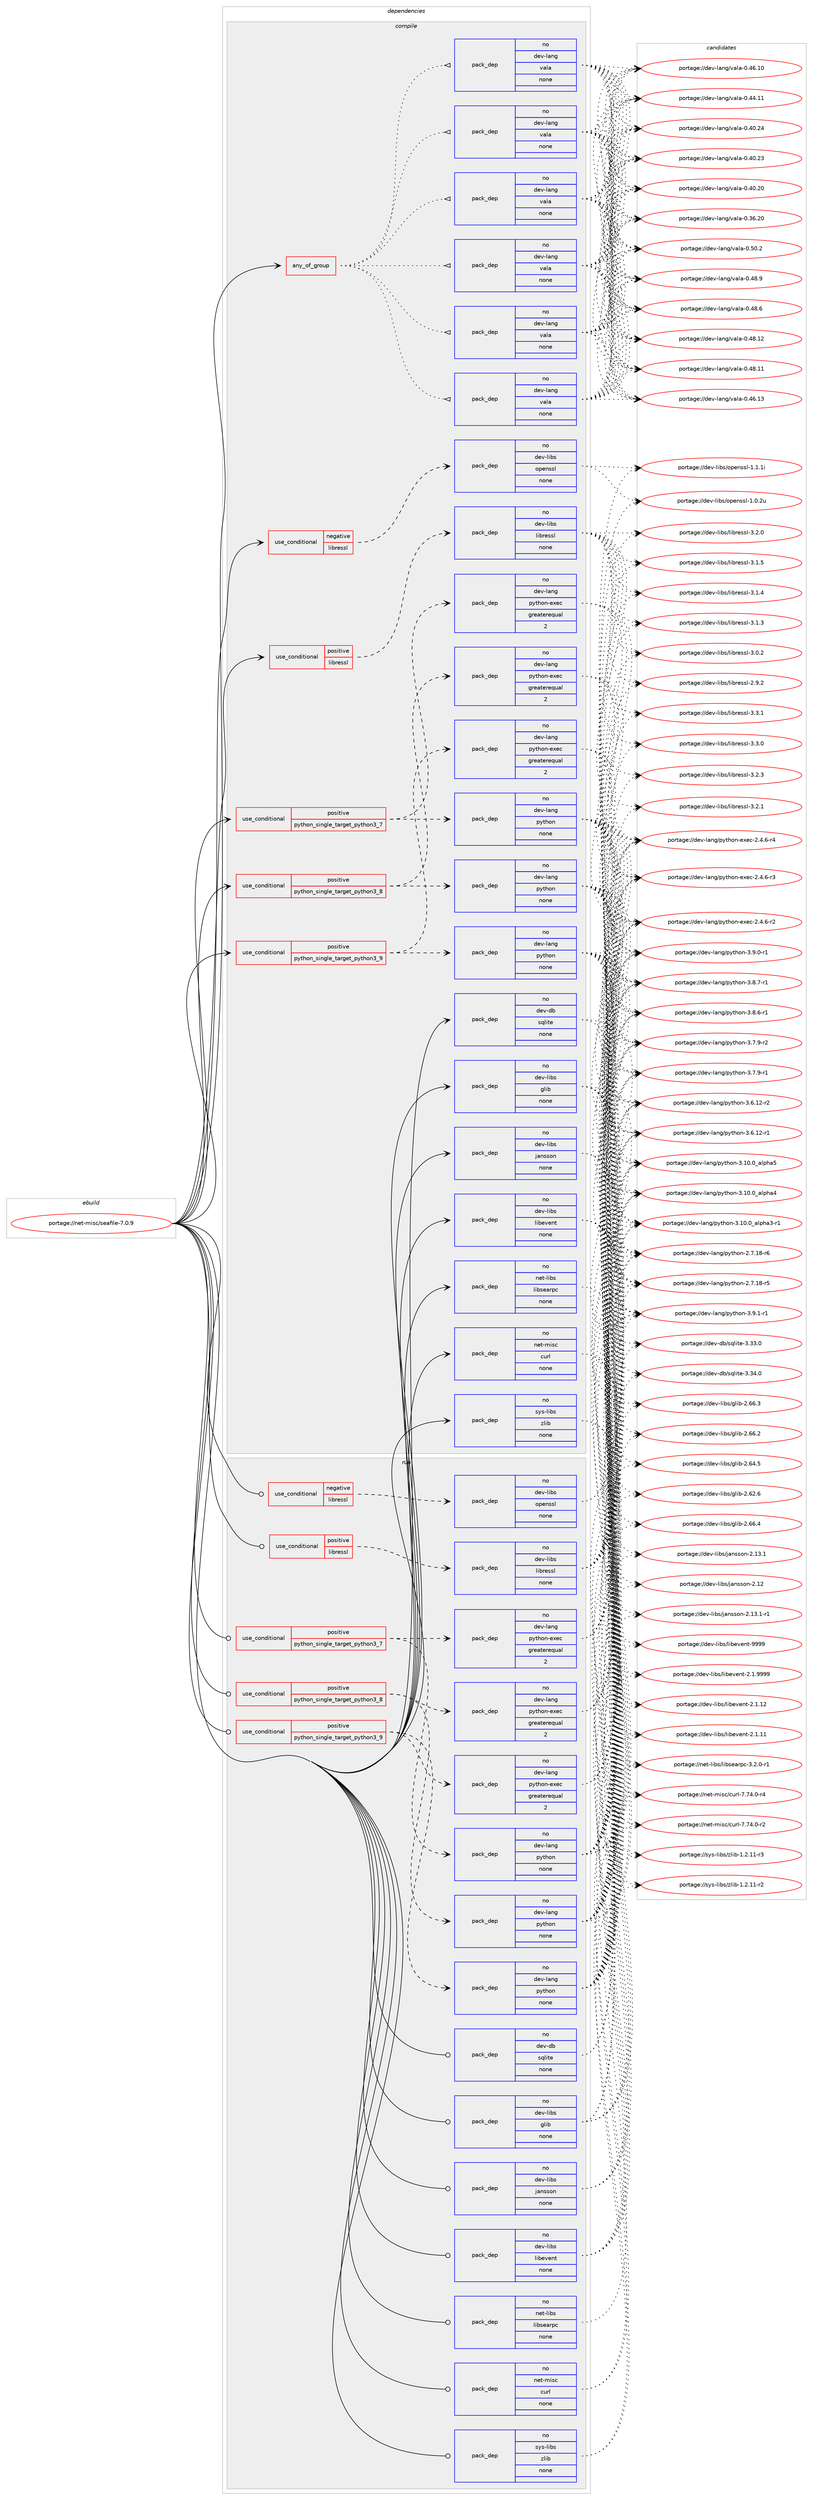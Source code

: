 digraph prolog {

# *************
# Graph options
# *************

newrank=true;
concentrate=true;
compound=true;
graph [rankdir=LR,fontname=Helvetica,fontsize=10,ranksep=1.5];#, ranksep=2.5, nodesep=0.2];
edge  [arrowhead=vee];
node  [fontname=Helvetica,fontsize=10];

# **********
# The ebuild
# **********

subgraph cluster_leftcol {
color=gray;
rank=same;
label=<<i>ebuild</i>>;
id [label="portage://net-misc/seafile-7.0.9", color=red, width=4, href="../net-misc/seafile-7.0.9.svg"];
}

# ****************
# The dependencies
# ****************

subgraph cluster_midcol {
color=gray;
label=<<i>dependencies</i>>;
subgraph cluster_compile {
fillcolor="#eeeeee";
style=filled;
label=<<i>compile</i>>;
subgraph any128 {
dependency16942 [label=<<TABLE BORDER="0" CELLBORDER="1" CELLSPACING="0" CELLPADDING="4"><TR><TD CELLPADDING="10">any_of_group</TD></TR></TABLE>>, shape=none, color=red];subgraph pack11574 {
dependency16943 [label=<<TABLE BORDER="0" CELLBORDER="1" CELLSPACING="0" CELLPADDING="4" WIDTH="220"><TR><TD ROWSPAN="6" CELLPADDING="30">pack_dep</TD></TR><TR><TD WIDTH="110">no</TD></TR><TR><TD>dev-lang</TD></TR><TR><TD>vala</TD></TR><TR><TD>none</TD></TR><TR><TD></TD></TR></TABLE>>, shape=none, color=blue];
}
dependency16942:e -> dependency16943:w [weight=20,style="dotted",arrowhead="oinv"];
subgraph pack11575 {
dependency16944 [label=<<TABLE BORDER="0" CELLBORDER="1" CELLSPACING="0" CELLPADDING="4" WIDTH="220"><TR><TD ROWSPAN="6" CELLPADDING="30">pack_dep</TD></TR><TR><TD WIDTH="110">no</TD></TR><TR><TD>dev-lang</TD></TR><TR><TD>vala</TD></TR><TR><TD>none</TD></TR><TR><TD></TD></TR></TABLE>>, shape=none, color=blue];
}
dependency16942:e -> dependency16944:w [weight=20,style="dotted",arrowhead="oinv"];
subgraph pack11576 {
dependency16945 [label=<<TABLE BORDER="0" CELLBORDER="1" CELLSPACING="0" CELLPADDING="4" WIDTH="220"><TR><TD ROWSPAN="6" CELLPADDING="30">pack_dep</TD></TR><TR><TD WIDTH="110">no</TD></TR><TR><TD>dev-lang</TD></TR><TR><TD>vala</TD></TR><TR><TD>none</TD></TR><TR><TD></TD></TR></TABLE>>, shape=none, color=blue];
}
dependency16942:e -> dependency16945:w [weight=20,style="dotted",arrowhead="oinv"];
subgraph pack11577 {
dependency16946 [label=<<TABLE BORDER="0" CELLBORDER="1" CELLSPACING="0" CELLPADDING="4" WIDTH="220"><TR><TD ROWSPAN="6" CELLPADDING="30">pack_dep</TD></TR><TR><TD WIDTH="110">no</TD></TR><TR><TD>dev-lang</TD></TR><TR><TD>vala</TD></TR><TR><TD>none</TD></TR><TR><TD></TD></TR></TABLE>>, shape=none, color=blue];
}
dependency16942:e -> dependency16946:w [weight=20,style="dotted",arrowhead="oinv"];
subgraph pack11578 {
dependency16947 [label=<<TABLE BORDER="0" CELLBORDER="1" CELLSPACING="0" CELLPADDING="4" WIDTH="220"><TR><TD ROWSPAN="6" CELLPADDING="30">pack_dep</TD></TR><TR><TD WIDTH="110">no</TD></TR><TR><TD>dev-lang</TD></TR><TR><TD>vala</TD></TR><TR><TD>none</TD></TR><TR><TD></TD></TR></TABLE>>, shape=none, color=blue];
}
dependency16942:e -> dependency16947:w [weight=20,style="dotted",arrowhead="oinv"];
subgraph pack11579 {
dependency16948 [label=<<TABLE BORDER="0" CELLBORDER="1" CELLSPACING="0" CELLPADDING="4" WIDTH="220"><TR><TD ROWSPAN="6" CELLPADDING="30">pack_dep</TD></TR><TR><TD WIDTH="110">no</TD></TR><TR><TD>dev-lang</TD></TR><TR><TD>vala</TD></TR><TR><TD>none</TD></TR><TR><TD></TD></TR></TABLE>>, shape=none, color=blue];
}
dependency16942:e -> dependency16948:w [weight=20,style="dotted",arrowhead="oinv"];
}
id:e -> dependency16942:w [weight=20,style="solid",arrowhead="vee"];
subgraph cond5229 {
dependency16949 [label=<<TABLE BORDER="0" CELLBORDER="1" CELLSPACING="0" CELLPADDING="4"><TR><TD ROWSPAN="3" CELLPADDING="10">use_conditional</TD></TR><TR><TD>negative</TD></TR><TR><TD>libressl</TD></TR></TABLE>>, shape=none, color=red];
subgraph pack11580 {
dependency16950 [label=<<TABLE BORDER="0" CELLBORDER="1" CELLSPACING="0" CELLPADDING="4" WIDTH="220"><TR><TD ROWSPAN="6" CELLPADDING="30">pack_dep</TD></TR><TR><TD WIDTH="110">no</TD></TR><TR><TD>dev-libs</TD></TR><TR><TD>openssl</TD></TR><TR><TD>none</TD></TR><TR><TD></TD></TR></TABLE>>, shape=none, color=blue];
}
dependency16949:e -> dependency16950:w [weight=20,style="dashed",arrowhead="vee"];
}
id:e -> dependency16949:w [weight=20,style="solid",arrowhead="vee"];
subgraph cond5230 {
dependency16951 [label=<<TABLE BORDER="0" CELLBORDER="1" CELLSPACING="0" CELLPADDING="4"><TR><TD ROWSPAN="3" CELLPADDING="10">use_conditional</TD></TR><TR><TD>positive</TD></TR><TR><TD>libressl</TD></TR></TABLE>>, shape=none, color=red];
subgraph pack11581 {
dependency16952 [label=<<TABLE BORDER="0" CELLBORDER="1" CELLSPACING="0" CELLPADDING="4" WIDTH="220"><TR><TD ROWSPAN="6" CELLPADDING="30">pack_dep</TD></TR><TR><TD WIDTH="110">no</TD></TR><TR><TD>dev-libs</TD></TR><TR><TD>libressl</TD></TR><TR><TD>none</TD></TR><TR><TD></TD></TR></TABLE>>, shape=none, color=blue];
}
dependency16951:e -> dependency16952:w [weight=20,style="dashed",arrowhead="vee"];
}
id:e -> dependency16951:w [weight=20,style="solid",arrowhead="vee"];
subgraph cond5231 {
dependency16953 [label=<<TABLE BORDER="0" CELLBORDER="1" CELLSPACING="0" CELLPADDING="4"><TR><TD ROWSPAN="3" CELLPADDING="10">use_conditional</TD></TR><TR><TD>positive</TD></TR><TR><TD>python_single_target_python3_7</TD></TR></TABLE>>, shape=none, color=red];
subgraph pack11582 {
dependency16954 [label=<<TABLE BORDER="0" CELLBORDER="1" CELLSPACING="0" CELLPADDING="4" WIDTH="220"><TR><TD ROWSPAN="6" CELLPADDING="30">pack_dep</TD></TR><TR><TD WIDTH="110">no</TD></TR><TR><TD>dev-lang</TD></TR><TR><TD>python</TD></TR><TR><TD>none</TD></TR><TR><TD></TD></TR></TABLE>>, shape=none, color=blue];
}
dependency16953:e -> dependency16954:w [weight=20,style="dashed",arrowhead="vee"];
subgraph pack11583 {
dependency16955 [label=<<TABLE BORDER="0" CELLBORDER="1" CELLSPACING="0" CELLPADDING="4" WIDTH="220"><TR><TD ROWSPAN="6" CELLPADDING="30">pack_dep</TD></TR><TR><TD WIDTH="110">no</TD></TR><TR><TD>dev-lang</TD></TR><TR><TD>python-exec</TD></TR><TR><TD>greaterequal</TD></TR><TR><TD>2</TD></TR></TABLE>>, shape=none, color=blue];
}
dependency16953:e -> dependency16955:w [weight=20,style="dashed",arrowhead="vee"];
}
id:e -> dependency16953:w [weight=20,style="solid",arrowhead="vee"];
subgraph cond5232 {
dependency16956 [label=<<TABLE BORDER="0" CELLBORDER="1" CELLSPACING="0" CELLPADDING="4"><TR><TD ROWSPAN="3" CELLPADDING="10">use_conditional</TD></TR><TR><TD>positive</TD></TR><TR><TD>python_single_target_python3_8</TD></TR></TABLE>>, shape=none, color=red];
subgraph pack11584 {
dependency16957 [label=<<TABLE BORDER="0" CELLBORDER="1" CELLSPACING="0" CELLPADDING="4" WIDTH="220"><TR><TD ROWSPAN="6" CELLPADDING="30">pack_dep</TD></TR><TR><TD WIDTH="110">no</TD></TR><TR><TD>dev-lang</TD></TR><TR><TD>python</TD></TR><TR><TD>none</TD></TR><TR><TD></TD></TR></TABLE>>, shape=none, color=blue];
}
dependency16956:e -> dependency16957:w [weight=20,style="dashed",arrowhead="vee"];
subgraph pack11585 {
dependency16958 [label=<<TABLE BORDER="0" CELLBORDER="1" CELLSPACING="0" CELLPADDING="4" WIDTH="220"><TR><TD ROWSPAN="6" CELLPADDING="30">pack_dep</TD></TR><TR><TD WIDTH="110">no</TD></TR><TR><TD>dev-lang</TD></TR><TR><TD>python-exec</TD></TR><TR><TD>greaterequal</TD></TR><TR><TD>2</TD></TR></TABLE>>, shape=none, color=blue];
}
dependency16956:e -> dependency16958:w [weight=20,style="dashed",arrowhead="vee"];
}
id:e -> dependency16956:w [weight=20,style="solid",arrowhead="vee"];
subgraph cond5233 {
dependency16959 [label=<<TABLE BORDER="0" CELLBORDER="1" CELLSPACING="0" CELLPADDING="4"><TR><TD ROWSPAN="3" CELLPADDING="10">use_conditional</TD></TR><TR><TD>positive</TD></TR><TR><TD>python_single_target_python3_9</TD></TR></TABLE>>, shape=none, color=red];
subgraph pack11586 {
dependency16960 [label=<<TABLE BORDER="0" CELLBORDER="1" CELLSPACING="0" CELLPADDING="4" WIDTH="220"><TR><TD ROWSPAN="6" CELLPADDING="30">pack_dep</TD></TR><TR><TD WIDTH="110">no</TD></TR><TR><TD>dev-lang</TD></TR><TR><TD>python</TD></TR><TR><TD>none</TD></TR><TR><TD></TD></TR></TABLE>>, shape=none, color=blue];
}
dependency16959:e -> dependency16960:w [weight=20,style="dashed",arrowhead="vee"];
subgraph pack11587 {
dependency16961 [label=<<TABLE BORDER="0" CELLBORDER="1" CELLSPACING="0" CELLPADDING="4" WIDTH="220"><TR><TD ROWSPAN="6" CELLPADDING="30">pack_dep</TD></TR><TR><TD WIDTH="110">no</TD></TR><TR><TD>dev-lang</TD></TR><TR><TD>python-exec</TD></TR><TR><TD>greaterequal</TD></TR><TR><TD>2</TD></TR></TABLE>>, shape=none, color=blue];
}
dependency16959:e -> dependency16961:w [weight=20,style="dashed",arrowhead="vee"];
}
id:e -> dependency16959:w [weight=20,style="solid",arrowhead="vee"];
subgraph pack11588 {
dependency16962 [label=<<TABLE BORDER="0" CELLBORDER="1" CELLSPACING="0" CELLPADDING="4" WIDTH="220"><TR><TD ROWSPAN="6" CELLPADDING="30">pack_dep</TD></TR><TR><TD WIDTH="110">no</TD></TR><TR><TD>dev-db</TD></TR><TR><TD>sqlite</TD></TR><TR><TD>none</TD></TR><TR><TD></TD></TR></TABLE>>, shape=none, color=blue];
}
id:e -> dependency16962:w [weight=20,style="solid",arrowhead="vee"];
subgraph pack11589 {
dependency16963 [label=<<TABLE BORDER="0" CELLBORDER="1" CELLSPACING="0" CELLPADDING="4" WIDTH="220"><TR><TD ROWSPAN="6" CELLPADDING="30">pack_dep</TD></TR><TR><TD WIDTH="110">no</TD></TR><TR><TD>dev-libs</TD></TR><TR><TD>glib</TD></TR><TR><TD>none</TD></TR><TR><TD></TD></TR></TABLE>>, shape=none, color=blue];
}
id:e -> dependency16963:w [weight=20,style="solid",arrowhead="vee"];
subgraph pack11590 {
dependency16964 [label=<<TABLE BORDER="0" CELLBORDER="1" CELLSPACING="0" CELLPADDING="4" WIDTH="220"><TR><TD ROWSPAN="6" CELLPADDING="30">pack_dep</TD></TR><TR><TD WIDTH="110">no</TD></TR><TR><TD>dev-libs</TD></TR><TR><TD>jansson</TD></TR><TR><TD>none</TD></TR><TR><TD></TD></TR></TABLE>>, shape=none, color=blue];
}
id:e -> dependency16964:w [weight=20,style="solid",arrowhead="vee"];
subgraph pack11591 {
dependency16965 [label=<<TABLE BORDER="0" CELLBORDER="1" CELLSPACING="0" CELLPADDING="4" WIDTH="220"><TR><TD ROWSPAN="6" CELLPADDING="30">pack_dep</TD></TR><TR><TD WIDTH="110">no</TD></TR><TR><TD>dev-libs</TD></TR><TR><TD>libevent</TD></TR><TR><TD>none</TD></TR><TR><TD></TD></TR></TABLE>>, shape=none, color=blue];
}
id:e -> dependency16965:w [weight=20,style="solid",arrowhead="vee"];
subgraph pack11592 {
dependency16966 [label=<<TABLE BORDER="0" CELLBORDER="1" CELLSPACING="0" CELLPADDING="4" WIDTH="220"><TR><TD ROWSPAN="6" CELLPADDING="30">pack_dep</TD></TR><TR><TD WIDTH="110">no</TD></TR><TR><TD>net-libs</TD></TR><TR><TD>libsearpc</TD></TR><TR><TD>none</TD></TR><TR><TD></TD></TR></TABLE>>, shape=none, color=blue];
}
id:e -> dependency16966:w [weight=20,style="solid",arrowhead="vee"];
subgraph pack11593 {
dependency16967 [label=<<TABLE BORDER="0" CELLBORDER="1" CELLSPACING="0" CELLPADDING="4" WIDTH="220"><TR><TD ROWSPAN="6" CELLPADDING="30">pack_dep</TD></TR><TR><TD WIDTH="110">no</TD></TR><TR><TD>net-misc</TD></TR><TR><TD>curl</TD></TR><TR><TD>none</TD></TR><TR><TD></TD></TR></TABLE>>, shape=none, color=blue];
}
id:e -> dependency16967:w [weight=20,style="solid",arrowhead="vee"];
subgraph pack11594 {
dependency16968 [label=<<TABLE BORDER="0" CELLBORDER="1" CELLSPACING="0" CELLPADDING="4" WIDTH="220"><TR><TD ROWSPAN="6" CELLPADDING="30">pack_dep</TD></TR><TR><TD WIDTH="110">no</TD></TR><TR><TD>sys-libs</TD></TR><TR><TD>zlib</TD></TR><TR><TD>none</TD></TR><TR><TD></TD></TR></TABLE>>, shape=none, color=blue];
}
id:e -> dependency16968:w [weight=20,style="solid",arrowhead="vee"];
}
subgraph cluster_compileandrun {
fillcolor="#eeeeee";
style=filled;
label=<<i>compile and run</i>>;
}
subgraph cluster_run {
fillcolor="#eeeeee";
style=filled;
label=<<i>run</i>>;
subgraph cond5234 {
dependency16969 [label=<<TABLE BORDER="0" CELLBORDER="1" CELLSPACING="0" CELLPADDING="4"><TR><TD ROWSPAN="3" CELLPADDING="10">use_conditional</TD></TR><TR><TD>negative</TD></TR><TR><TD>libressl</TD></TR></TABLE>>, shape=none, color=red];
subgraph pack11595 {
dependency16970 [label=<<TABLE BORDER="0" CELLBORDER="1" CELLSPACING="0" CELLPADDING="4" WIDTH="220"><TR><TD ROWSPAN="6" CELLPADDING="30">pack_dep</TD></TR><TR><TD WIDTH="110">no</TD></TR><TR><TD>dev-libs</TD></TR><TR><TD>openssl</TD></TR><TR><TD>none</TD></TR><TR><TD></TD></TR></TABLE>>, shape=none, color=blue];
}
dependency16969:e -> dependency16970:w [weight=20,style="dashed",arrowhead="vee"];
}
id:e -> dependency16969:w [weight=20,style="solid",arrowhead="odot"];
subgraph cond5235 {
dependency16971 [label=<<TABLE BORDER="0" CELLBORDER="1" CELLSPACING="0" CELLPADDING="4"><TR><TD ROWSPAN="3" CELLPADDING="10">use_conditional</TD></TR><TR><TD>positive</TD></TR><TR><TD>libressl</TD></TR></TABLE>>, shape=none, color=red];
subgraph pack11596 {
dependency16972 [label=<<TABLE BORDER="0" CELLBORDER="1" CELLSPACING="0" CELLPADDING="4" WIDTH="220"><TR><TD ROWSPAN="6" CELLPADDING="30">pack_dep</TD></TR><TR><TD WIDTH="110">no</TD></TR><TR><TD>dev-libs</TD></TR><TR><TD>libressl</TD></TR><TR><TD>none</TD></TR><TR><TD></TD></TR></TABLE>>, shape=none, color=blue];
}
dependency16971:e -> dependency16972:w [weight=20,style="dashed",arrowhead="vee"];
}
id:e -> dependency16971:w [weight=20,style="solid",arrowhead="odot"];
subgraph cond5236 {
dependency16973 [label=<<TABLE BORDER="0" CELLBORDER="1" CELLSPACING="0" CELLPADDING="4"><TR><TD ROWSPAN="3" CELLPADDING="10">use_conditional</TD></TR><TR><TD>positive</TD></TR><TR><TD>python_single_target_python3_7</TD></TR></TABLE>>, shape=none, color=red];
subgraph pack11597 {
dependency16974 [label=<<TABLE BORDER="0" CELLBORDER="1" CELLSPACING="0" CELLPADDING="4" WIDTH="220"><TR><TD ROWSPAN="6" CELLPADDING="30">pack_dep</TD></TR><TR><TD WIDTH="110">no</TD></TR><TR><TD>dev-lang</TD></TR><TR><TD>python</TD></TR><TR><TD>none</TD></TR><TR><TD></TD></TR></TABLE>>, shape=none, color=blue];
}
dependency16973:e -> dependency16974:w [weight=20,style="dashed",arrowhead="vee"];
subgraph pack11598 {
dependency16975 [label=<<TABLE BORDER="0" CELLBORDER="1" CELLSPACING="0" CELLPADDING="4" WIDTH="220"><TR><TD ROWSPAN="6" CELLPADDING="30">pack_dep</TD></TR><TR><TD WIDTH="110">no</TD></TR><TR><TD>dev-lang</TD></TR><TR><TD>python-exec</TD></TR><TR><TD>greaterequal</TD></TR><TR><TD>2</TD></TR></TABLE>>, shape=none, color=blue];
}
dependency16973:e -> dependency16975:w [weight=20,style="dashed",arrowhead="vee"];
}
id:e -> dependency16973:w [weight=20,style="solid",arrowhead="odot"];
subgraph cond5237 {
dependency16976 [label=<<TABLE BORDER="0" CELLBORDER="1" CELLSPACING="0" CELLPADDING="4"><TR><TD ROWSPAN="3" CELLPADDING="10">use_conditional</TD></TR><TR><TD>positive</TD></TR><TR><TD>python_single_target_python3_8</TD></TR></TABLE>>, shape=none, color=red];
subgraph pack11599 {
dependency16977 [label=<<TABLE BORDER="0" CELLBORDER="1" CELLSPACING="0" CELLPADDING="4" WIDTH="220"><TR><TD ROWSPAN="6" CELLPADDING="30">pack_dep</TD></TR><TR><TD WIDTH="110">no</TD></TR><TR><TD>dev-lang</TD></TR><TR><TD>python</TD></TR><TR><TD>none</TD></TR><TR><TD></TD></TR></TABLE>>, shape=none, color=blue];
}
dependency16976:e -> dependency16977:w [weight=20,style="dashed",arrowhead="vee"];
subgraph pack11600 {
dependency16978 [label=<<TABLE BORDER="0" CELLBORDER="1" CELLSPACING="0" CELLPADDING="4" WIDTH="220"><TR><TD ROWSPAN="6" CELLPADDING="30">pack_dep</TD></TR><TR><TD WIDTH="110">no</TD></TR><TR><TD>dev-lang</TD></TR><TR><TD>python-exec</TD></TR><TR><TD>greaterequal</TD></TR><TR><TD>2</TD></TR></TABLE>>, shape=none, color=blue];
}
dependency16976:e -> dependency16978:w [weight=20,style="dashed",arrowhead="vee"];
}
id:e -> dependency16976:w [weight=20,style="solid",arrowhead="odot"];
subgraph cond5238 {
dependency16979 [label=<<TABLE BORDER="0" CELLBORDER="1" CELLSPACING="0" CELLPADDING="4"><TR><TD ROWSPAN="3" CELLPADDING="10">use_conditional</TD></TR><TR><TD>positive</TD></TR><TR><TD>python_single_target_python3_9</TD></TR></TABLE>>, shape=none, color=red];
subgraph pack11601 {
dependency16980 [label=<<TABLE BORDER="0" CELLBORDER="1" CELLSPACING="0" CELLPADDING="4" WIDTH="220"><TR><TD ROWSPAN="6" CELLPADDING="30">pack_dep</TD></TR><TR><TD WIDTH="110">no</TD></TR><TR><TD>dev-lang</TD></TR><TR><TD>python</TD></TR><TR><TD>none</TD></TR><TR><TD></TD></TR></TABLE>>, shape=none, color=blue];
}
dependency16979:e -> dependency16980:w [weight=20,style="dashed",arrowhead="vee"];
subgraph pack11602 {
dependency16981 [label=<<TABLE BORDER="0" CELLBORDER="1" CELLSPACING="0" CELLPADDING="4" WIDTH="220"><TR><TD ROWSPAN="6" CELLPADDING="30">pack_dep</TD></TR><TR><TD WIDTH="110">no</TD></TR><TR><TD>dev-lang</TD></TR><TR><TD>python-exec</TD></TR><TR><TD>greaterequal</TD></TR><TR><TD>2</TD></TR></TABLE>>, shape=none, color=blue];
}
dependency16979:e -> dependency16981:w [weight=20,style="dashed",arrowhead="vee"];
}
id:e -> dependency16979:w [weight=20,style="solid",arrowhead="odot"];
subgraph pack11603 {
dependency16982 [label=<<TABLE BORDER="0" CELLBORDER="1" CELLSPACING="0" CELLPADDING="4" WIDTH="220"><TR><TD ROWSPAN="6" CELLPADDING="30">pack_dep</TD></TR><TR><TD WIDTH="110">no</TD></TR><TR><TD>dev-db</TD></TR><TR><TD>sqlite</TD></TR><TR><TD>none</TD></TR><TR><TD></TD></TR></TABLE>>, shape=none, color=blue];
}
id:e -> dependency16982:w [weight=20,style="solid",arrowhead="odot"];
subgraph pack11604 {
dependency16983 [label=<<TABLE BORDER="0" CELLBORDER="1" CELLSPACING="0" CELLPADDING="4" WIDTH="220"><TR><TD ROWSPAN="6" CELLPADDING="30">pack_dep</TD></TR><TR><TD WIDTH="110">no</TD></TR><TR><TD>dev-libs</TD></TR><TR><TD>glib</TD></TR><TR><TD>none</TD></TR><TR><TD></TD></TR></TABLE>>, shape=none, color=blue];
}
id:e -> dependency16983:w [weight=20,style="solid",arrowhead="odot"];
subgraph pack11605 {
dependency16984 [label=<<TABLE BORDER="0" CELLBORDER="1" CELLSPACING="0" CELLPADDING="4" WIDTH="220"><TR><TD ROWSPAN="6" CELLPADDING="30">pack_dep</TD></TR><TR><TD WIDTH="110">no</TD></TR><TR><TD>dev-libs</TD></TR><TR><TD>jansson</TD></TR><TR><TD>none</TD></TR><TR><TD></TD></TR></TABLE>>, shape=none, color=blue];
}
id:e -> dependency16984:w [weight=20,style="solid",arrowhead="odot"];
subgraph pack11606 {
dependency16985 [label=<<TABLE BORDER="0" CELLBORDER="1" CELLSPACING="0" CELLPADDING="4" WIDTH="220"><TR><TD ROWSPAN="6" CELLPADDING="30">pack_dep</TD></TR><TR><TD WIDTH="110">no</TD></TR><TR><TD>dev-libs</TD></TR><TR><TD>libevent</TD></TR><TR><TD>none</TD></TR><TR><TD></TD></TR></TABLE>>, shape=none, color=blue];
}
id:e -> dependency16985:w [weight=20,style="solid",arrowhead="odot"];
subgraph pack11607 {
dependency16986 [label=<<TABLE BORDER="0" CELLBORDER="1" CELLSPACING="0" CELLPADDING="4" WIDTH="220"><TR><TD ROWSPAN="6" CELLPADDING="30">pack_dep</TD></TR><TR><TD WIDTH="110">no</TD></TR><TR><TD>net-libs</TD></TR><TR><TD>libsearpc</TD></TR><TR><TD>none</TD></TR><TR><TD></TD></TR></TABLE>>, shape=none, color=blue];
}
id:e -> dependency16986:w [weight=20,style="solid",arrowhead="odot"];
subgraph pack11608 {
dependency16987 [label=<<TABLE BORDER="0" CELLBORDER="1" CELLSPACING="0" CELLPADDING="4" WIDTH="220"><TR><TD ROWSPAN="6" CELLPADDING="30">pack_dep</TD></TR><TR><TD WIDTH="110">no</TD></TR><TR><TD>net-misc</TD></TR><TR><TD>curl</TD></TR><TR><TD>none</TD></TR><TR><TD></TD></TR></TABLE>>, shape=none, color=blue];
}
id:e -> dependency16987:w [weight=20,style="solid",arrowhead="odot"];
subgraph pack11609 {
dependency16988 [label=<<TABLE BORDER="0" CELLBORDER="1" CELLSPACING="0" CELLPADDING="4" WIDTH="220"><TR><TD ROWSPAN="6" CELLPADDING="30">pack_dep</TD></TR><TR><TD WIDTH="110">no</TD></TR><TR><TD>sys-libs</TD></TR><TR><TD>zlib</TD></TR><TR><TD>none</TD></TR><TR><TD></TD></TR></TABLE>>, shape=none, color=blue];
}
id:e -> dependency16988:w [weight=20,style="solid",arrowhead="odot"];
}
}

# **************
# The candidates
# **************

subgraph cluster_choices {
rank=same;
color=gray;
label=<<i>candidates</i>>;

subgraph choice11574 {
color=black;
nodesep=1;
choice100101118451089711010347118971089745484653484650 [label="portage://dev-lang/vala-0.50.2", color=red, width=4,href="../dev-lang/vala-0.50.2.svg"];
choice100101118451089711010347118971089745484652564657 [label="portage://dev-lang/vala-0.48.9", color=red, width=4,href="../dev-lang/vala-0.48.9.svg"];
choice100101118451089711010347118971089745484652564654 [label="portage://dev-lang/vala-0.48.6", color=red, width=4,href="../dev-lang/vala-0.48.6.svg"];
choice10010111845108971101034711897108974548465256464950 [label="portage://dev-lang/vala-0.48.12", color=red, width=4,href="../dev-lang/vala-0.48.12.svg"];
choice10010111845108971101034711897108974548465256464949 [label="portage://dev-lang/vala-0.48.11", color=red, width=4,href="../dev-lang/vala-0.48.11.svg"];
choice10010111845108971101034711897108974548465254464951 [label="portage://dev-lang/vala-0.46.13", color=red, width=4,href="../dev-lang/vala-0.46.13.svg"];
choice10010111845108971101034711897108974548465254464948 [label="portage://dev-lang/vala-0.46.10", color=red, width=4,href="../dev-lang/vala-0.46.10.svg"];
choice10010111845108971101034711897108974548465252464949 [label="portage://dev-lang/vala-0.44.11", color=red, width=4,href="../dev-lang/vala-0.44.11.svg"];
choice10010111845108971101034711897108974548465248465052 [label="portage://dev-lang/vala-0.40.24", color=red, width=4,href="../dev-lang/vala-0.40.24.svg"];
choice10010111845108971101034711897108974548465248465051 [label="portage://dev-lang/vala-0.40.23", color=red, width=4,href="../dev-lang/vala-0.40.23.svg"];
choice10010111845108971101034711897108974548465248465048 [label="portage://dev-lang/vala-0.40.20", color=red, width=4,href="../dev-lang/vala-0.40.20.svg"];
choice10010111845108971101034711897108974548465154465048 [label="portage://dev-lang/vala-0.36.20", color=red, width=4,href="../dev-lang/vala-0.36.20.svg"];
dependency16943:e -> choice100101118451089711010347118971089745484653484650:w [style=dotted,weight="100"];
dependency16943:e -> choice100101118451089711010347118971089745484652564657:w [style=dotted,weight="100"];
dependency16943:e -> choice100101118451089711010347118971089745484652564654:w [style=dotted,weight="100"];
dependency16943:e -> choice10010111845108971101034711897108974548465256464950:w [style=dotted,weight="100"];
dependency16943:e -> choice10010111845108971101034711897108974548465256464949:w [style=dotted,weight="100"];
dependency16943:e -> choice10010111845108971101034711897108974548465254464951:w [style=dotted,weight="100"];
dependency16943:e -> choice10010111845108971101034711897108974548465254464948:w [style=dotted,weight="100"];
dependency16943:e -> choice10010111845108971101034711897108974548465252464949:w [style=dotted,weight="100"];
dependency16943:e -> choice10010111845108971101034711897108974548465248465052:w [style=dotted,weight="100"];
dependency16943:e -> choice10010111845108971101034711897108974548465248465051:w [style=dotted,weight="100"];
dependency16943:e -> choice10010111845108971101034711897108974548465248465048:w [style=dotted,weight="100"];
dependency16943:e -> choice10010111845108971101034711897108974548465154465048:w [style=dotted,weight="100"];
}
subgraph choice11575 {
color=black;
nodesep=1;
choice100101118451089711010347118971089745484653484650 [label="portage://dev-lang/vala-0.50.2", color=red, width=4,href="../dev-lang/vala-0.50.2.svg"];
choice100101118451089711010347118971089745484652564657 [label="portage://dev-lang/vala-0.48.9", color=red, width=4,href="../dev-lang/vala-0.48.9.svg"];
choice100101118451089711010347118971089745484652564654 [label="portage://dev-lang/vala-0.48.6", color=red, width=4,href="../dev-lang/vala-0.48.6.svg"];
choice10010111845108971101034711897108974548465256464950 [label="portage://dev-lang/vala-0.48.12", color=red, width=4,href="../dev-lang/vala-0.48.12.svg"];
choice10010111845108971101034711897108974548465256464949 [label="portage://dev-lang/vala-0.48.11", color=red, width=4,href="../dev-lang/vala-0.48.11.svg"];
choice10010111845108971101034711897108974548465254464951 [label="portage://dev-lang/vala-0.46.13", color=red, width=4,href="../dev-lang/vala-0.46.13.svg"];
choice10010111845108971101034711897108974548465254464948 [label="portage://dev-lang/vala-0.46.10", color=red, width=4,href="../dev-lang/vala-0.46.10.svg"];
choice10010111845108971101034711897108974548465252464949 [label="portage://dev-lang/vala-0.44.11", color=red, width=4,href="../dev-lang/vala-0.44.11.svg"];
choice10010111845108971101034711897108974548465248465052 [label="portage://dev-lang/vala-0.40.24", color=red, width=4,href="../dev-lang/vala-0.40.24.svg"];
choice10010111845108971101034711897108974548465248465051 [label="portage://dev-lang/vala-0.40.23", color=red, width=4,href="../dev-lang/vala-0.40.23.svg"];
choice10010111845108971101034711897108974548465248465048 [label="portage://dev-lang/vala-0.40.20", color=red, width=4,href="../dev-lang/vala-0.40.20.svg"];
choice10010111845108971101034711897108974548465154465048 [label="portage://dev-lang/vala-0.36.20", color=red, width=4,href="../dev-lang/vala-0.36.20.svg"];
dependency16944:e -> choice100101118451089711010347118971089745484653484650:w [style=dotted,weight="100"];
dependency16944:e -> choice100101118451089711010347118971089745484652564657:w [style=dotted,weight="100"];
dependency16944:e -> choice100101118451089711010347118971089745484652564654:w [style=dotted,weight="100"];
dependency16944:e -> choice10010111845108971101034711897108974548465256464950:w [style=dotted,weight="100"];
dependency16944:e -> choice10010111845108971101034711897108974548465256464949:w [style=dotted,weight="100"];
dependency16944:e -> choice10010111845108971101034711897108974548465254464951:w [style=dotted,weight="100"];
dependency16944:e -> choice10010111845108971101034711897108974548465254464948:w [style=dotted,weight="100"];
dependency16944:e -> choice10010111845108971101034711897108974548465252464949:w [style=dotted,weight="100"];
dependency16944:e -> choice10010111845108971101034711897108974548465248465052:w [style=dotted,weight="100"];
dependency16944:e -> choice10010111845108971101034711897108974548465248465051:w [style=dotted,weight="100"];
dependency16944:e -> choice10010111845108971101034711897108974548465248465048:w [style=dotted,weight="100"];
dependency16944:e -> choice10010111845108971101034711897108974548465154465048:w [style=dotted,weight="100"];
}
subgraph choice11576 {
color=black;
nodesep=1;
choice100101118451089711010347118971089745484653484650 [label="portage://dev-lang/vala-0.50.2", color=red, width=4,href="../dev-lang/vala-0.50.2.svg"];
choice100101118451089711010347118971089745484652564657 [label="portage://dev-lang/vala-0.48.9", color=red, width=4,href="../dev-lang/vala-0.48.9.svg"];
choice100101118451089711010347118971089745484652564654 [label="portage://dev-lang/vala-0.48.6", color=red, width=4,href="../dev-lang/vala-0.48.6.svg"];
choice10010111845108971101034711897108974548465256464950 [label="portage://dev-lang/vala-0.48.12", color=red, width=4,href="../dev-lang/vala-0.48.12.svg"];
choice10010111845108971101034711897108974548465256464949 [label="portage://dev-lang/vala-0.48.11", color=red, width=4,href="../dev-lang/vala-0.48.11.svg"];
choice10010111845108971101034711897108974548465254464951 [label="portage://dev-lang/vala-0.46.13", color=red, width=4,href="../dev-lang/vala-0.46.13.svg"];
choice10010111845108971101034711897108974548465254464948 [label="portage://dev-lang/vala-0.46.10", color=red, width=4,href="../dev-lang/vala-0.46.10.svg"];
choice10010111845108971101034711897108974548465252464949 [label="portage://dev-lang/vala-0.44.11", color=red, width=4,href="../dev-lang/vala-0.44.11.svg"];
choice10010111845108971101034711897108974548465248465052 [label="portage://dev-lang/vala-0.40.24", color=red, width=4,href="../dev-lang/vala-0.40.24.svg"];
choice10010111845108971101034711897108974548465248465051 [label="portage://dev-lang/vala-0.40.23", color=red, width=4,href="../dev-lang/vala-0.40.23.svg"];
choice10010111845108971101034711897108974548465248465048 [label="portage://dev-lang/vala-0.40.20", color=red, width=4,href="../dev-lang/vala-0.40.20.svg"];
choice10010111845108971101034711897108974548465154465048 [label="portage://dev-lang/vala-0.36.20", color=red, width=4,href="../dev-lang/vala-0.36.20.svg"];
dependency16945:e -> choice100101118451089711010347118971089745484653484650:w [style=dotted,weight="100"];
dependency16945:e -> choice100101118451089711010347118971089745484652564657:w [style=dotted,weight="100"];
dependency16945:e -> choice100101118451089711010347118971089745484652564654:w [style=dotted,weight="100"];
dependency16945:e -> choice10010111845108971101034711897108974548465256464950:w [style=dotted,weight="100"];
dependency16945:e -> choice10010111845108971101034711897108974548465256464949:w [style=dotted,weight="100"];
dependency16945:e -> choice10010111845108971101034711897108974548465254464951:w [style=dotted,weight="100"];
dependency16945:e -> choice10010111845108971101034711897108974548465254464948:w [style=dotted,weight="100"];
dependency16945:e -> choice10010111845108971101034711897108974548465252464949:w [style=dotted,weight="100"];
dependency16945:e -> choice10010111845108971101034711897108974548465248465052:w [style=dotted,weight="100"];
dependency16945:e -> choice10010111845108971101034711897108974548465248465051:w [style=dotted,weight="100"];
dependency16945:e -> choice10010111845108971101034711897108974548465248465048:w [style=dotted,weight="100"];
dependency16945:e -> choice10010111845108971101034711897108974548465154465048:w [style=dotted,weight="100"];
}
subgraph choice11577 {
color=black;
nodesep=1;
choice100101118451089711010347118971089745484653484650 [label="portage://dev-lang/vala-0.50.2", color=red, width=4,href="../dev-lang/vala-0.50.2.svg"];
choice100101118451089711010347118971089745484652564657 [label="portage://dev-lang/vala-0.48.9", color=red, width=4,href="../dev-lang/vala-0.48.9.svg"];
choice100101118451089711010347118971089745484652564654 [label="portage://dev-lang/vala-0.48.6", color=red, width=4,href="../dev-lang/vala-0.48.6.svg"];
choice10010111845108971101034711897108974548465256464950 [label="portage://dev-lang/vala-0.48.12", color=red, width=4,href="../dev-lang/vala-0.48.12.svg"];
choice10010111845108971101034711897108974548465256464949 [label="portage://dev-lang/vala-0.48.11", color=red, width=4,href="../dev-lang/vala-0.48.11.svg"];
choice10010111845108971101034711897108974548465254464951 [label="portage://dev-lang/vala-0.46.13", color=red, width=4,href="../dev-lang/vala-0.46.13.svg"];
choice10010111845108971101034711897108974548465254464948 [label="portage://dev-lang/vala-0.46.10", color=red, width=4,href="../dev-lang/vala-0.46.10.svg"];
choice10010111845108971101034711897108974548465252464949 [label="portage://dev-lang/vala-0.44.11", color=red, width=4,href="../dev-lang/vala-0.44.11.svg"];
choice10010111845108971101034711897108974548465248465052 [label="portage://dev-lang/vala-0.40.24", color=red, width=4,href="../dev-lang/vala-0.40.24.svg"];
choice10010111845108971101034711897108974548465248465051 [label="portage://dev-lang/vala-0.40.23", color=red, width=4,href="../dev-lang/vala-0.40.23.svg"];
choice10010111845108971101034711897108974548465248465048 [label="portage://dev-lang/vala-0.40.20", color=red, width=4,href="../dev-lang/vala-0.40.20.svg"];
choice10010111845108971101034711897108974548465154465048 [label="portage://dev-lang/vala-0.36.20", color=red, width=4,href="../dev-lang/vala-0.36.20.svg"];
dependency16946:e -> choice100101118451089711010347118971089745484653484650:w [style=dotted,weight="100"];
dependency16946:e -> choice100101118451089711010347118971089745484652564657:w [style=dotted,weight="100"];
dependency16946:e -> choice100101118451089711010347118971089745484652564654:w [style=dotted,weight="100"];
dependency16946:e -> choice10010111845108971101034711897108974548465256464950:w [style=dotted,weight="100"];
dependency16946:e -> choice10010111845108971101034711897108974548465256464949:w [style=dotted,weight="100"];
dependency16946:e -> choice10010111845108971101034711897108974548465254464951:w [style=dotted,weight="100"];
dependency16946:e -> choice10010111845108971101034711897108974548465254464948:w [style=dotted,weight="100"];
dependency16946:e -> choice10010111845108971101034711897108974548465252464949:w [style=dotted,weight="100"];
dependency16946:e -> choice10010111845108971101034711897108974548465248465052:w [style=dotted,weight="100"];
dependency16946:e -> choice10010111845108971101034711897108974548465248465051:w [style=dotted,weight="100"];
dependency16946:e -> choice10010111845108971101034711897108974548465248465048:w [style=dotted,weight="100"];
dependency16946:e -> choice10010111845108971101034711897108974548465154465048:w [style=dotted,weight="100"];
}
subgraph choice11578 {
color=black;
nodesep=1;
choice100101118451089711010347118971089745484653484650 [label="portage://dev-lang/vala-0.50.2", color=red, width=4,href="../dev-lang/vala-0.50.2.svg"];
choice100101118451089711010347118971089745484652564657 [label="portage://dev-lang/vala-0.48.9", color=red, width=4,href="../dev-lang/vala-0.48.9.svg"];
choice100101118451089711010347118971089745484652564654 [label="portage://dev-lang/vala-0.48.6", color=red, width=4,href="../dev-lang/vala-0.48.6.svg"];
choice10010111845108971101034711897108974548465256464950 [label="portage://dev-lang/vala-0.48.12", color=red, width=4,href="../dev-lang/vala-0.48.12.svg"];
choice10010111845108971101034711897108974548465256464949 [label="portage://dev-lang/vala-0.48.11", color=red, width=4,href="../dev-lang/vala-0.48.11.svg"];
choice10010111845108971101034711897108974548465254464951 [label="portage://dev-lang/vala-0.46.13", color=red, width=4,href="../dev-lang/vala-0.46.13.svg"];
choice10010111845108971101034711897108974548465254464948 [label="portage://dev-lang/vala-0.46.10", color=red, width=4,href="../dev-lang/vala-0.46.10.svg"];
choice10010111845108971101034711897108974548465252464949 [label="portage://dev-lang/vala-0.44.11", color=red, width=4,href="../dev-lang/vala-0.44.11.svg"];
choice10010111845108971101034711897108974548465248465052 [label="portage://dev-lang/vala-0.40.24", color=red, width=4,href="../dev-lang/vala-0.40.24.svg"];
choice10010111845108971101034711897108974548465248465051 [label="portage://dev-lang/vala-0.40.23", color=red, width=4,href="../dev-lang/vala-0.40.23.svg"];
choice10010111845108971101034711897108974548465248465048 [label="portage://dev-lang/vala-0.40.20", color=red, width=4,href="../dev-lang/vala-0.40.20.svg"];
choice10010111845108971101034711897108974548465154465048 [label="portage://dev-lang/vala-0.36.20", color=red, width=4,href="../dev-lang/vala-0.36.20.svg"];
dependency16947:e -> choice100101118451089711010347118971089745484653484650:w [style=dotted,weight="100"];
dependency16947:e -> choice100101118451089711010347118971089745484652564657:w [style=dotted,weight="100"];
dependency16947:e -> choice100101118451089711010347118971089745484652564654:w [style=dotted,weight="100"];
dependency16947:e -> choice10010111845108971101034711897108974548465256464950:w [style=dotted,weight="100"];
dependency16947:e -> choice10010111845108971101034711897108974548465256464949:w [style=dotted,weight="100"];
dependency16947:e -> choice10010111845108971101034711897108974548465254464951:w [style=dotted,weight="100"];
dependency16947:e -> choice10010111845108971101034711897108974548465254464948:w [style=dotted,weight="100"];
dependency16947:e -> choice10010111845108971101034711897108974548465252464949:w [style=dotted,weight="100"];
dependency16947:e -> choice10010111845108971101034711897108974548465248465052:w [style=dotted,weight="100"];
dependency16947:e -> choice10010111845108971101034711897108974548465248465051:w [style=dotted,weight="100"];
dependency16947:e -> choice10010111845108971101034711897108974548465248465048:w [style=dotted,weight="100"];
dependency16947:e -> choice10010111845108971101034711897108974548465154465048:w [style=dotted,weight="100"];
}
subgraph choice11579 {
color=black;
nodesep=1;
choice100101118451089711010347118971089745484653484650 [label="portage://dev-lang/vala-0.50.2", color=red, width=4,href="../dev-lang/vala-0.50.2.svg"];
choice100101118451089711010347118971089745484652564657 [label="portage://dev-lang/vala-0.48.9", color=red, width=4,href="../dev-lang/vala-0.48.9.svg"];
choice100101118451089711010347118971089745484652564654 [label="portage://dev-lang/vala-0.48.6", color=red, width=4,href="../dev-lang/vala-0.48.6.svg"];
choice10010111845108971101034711897108974548465256464950 [label="portage://dev-lang/vala-0.48.12", color=red, width=4,href="../dev-lang/vala-0.48.12.svg"];
choice10010111845108971101034711897108974548465256464949 [label="portage://dev-lang/vala-0.48.11", color=red, width=4,href="../dev-lang/vala-0.48.11.svg"];
choice10010111845108971101034711897108974548465254464951 [label="portage://dev-lang/vala-0.46.13", color=red, width=4,href="../dev-lang/vala-0.46.13.svg"];
choice10010111845108971101034711897108974548465254464948 [label="portage://dev-lang/vala-0.46.10", color=red, width=4,href="../dev-lang/vala-0.46.10.svg"];
choice10010111845108971101034711897108974548465252464949 [label="portage://dev-lang/vala-0.44.11", color=red, width=4,href="../dev-lang/vala-0.44.11.svg"];
choice10010111845108971101034711897108974548465248465052 [label="portage://dev-lang/vala-0.40.24", color=red, width=4,href="../dev-lang/vala-0.40.24.svg"];
choice10010111845108971101034711897108974548465248465051 [label="portage://dev-lang/vala-0.40.23", color=red, width=4,href="../dev-lang/vala-0.40.23.svg"];
choice10010111845108971101034711897108974548465248465048 [label="portage://dev-lang/vala-0.40.20", color=red, width=4,href="../dev-lang/vala-0.40.20.svg"];
choice10010111845108971101034711897108974548465154465048 [label="portage://dev-lang/vala-0.36.20", color=red, width=4,href="../dev-lang/vala-0.36.20.svg"];
dependency16948:e -> choice100101118451089711010347118971089745484653484650:w [style=dotted,weight="100"];
dependency16948:e -> choice100101118451089711010347118971089745484652564657:w [style=dotted,weight="100"];
dependency16948:e -> choice100101118451089711010347118971089745484652564654:w [style=dotted,weight="100"];
dependency16948:e -> choice10010111845108971101034711897108974548465256464950:w [style=dotted,weight="100"];
dependency16948:e -> choice10010111845108971101034711897108974548465256464949:w [style=dotted,weight="100"];
dependency16948:e -> choice10010111845108971101034711897108974548465254464951:w [style=dotted,weight="100"];
dependency16948:e -> choice10010111845108971101034711897108974548465254464948:w [style=dotted,weight="100"];
dependency16948:e -> choice10010111845108971101034711897108974548465252464949:w [style=dotted,weight="100"];
dependency16948:e -> choice10010111845108971101034711897108974548465248465052:w [style=dotted,weight="100"];
dependency16948:e -> choice10010111845108971101034711897108974548465248465051:w [style=dotted,weight="100"];
dependency16948:e -> choice10010111845108971101034711897108974548465248465048:w [style=dotted,weight="100"];
dependency16948:e -> choice10010111845108971101034711897108974548465154465048:w [style=dotted,weight="100"];
}
subgraph choice11580 {
color=black;
nodesep=1;
choice100101118451081059811547111112101110115115108454946494649105 [label="portage://dev-libs/openssl-1.1.1i", color=red, width=4,href="../dev-libs/openssl-1.1.1i.svg"];
choice100101118451081059811547111112101110115115108454946484650117 [label="portage://dev-libs/openssl-1.0.2u", color=red, width=4,href="../dev-libs/openssl-1.0.2u.svg"];
dependency16950:e -> choice100101118451081059811547111112101110115115108454946494649105:w [style=dotted,weight="100"];
dependency16950:e -> choice100101118451081059811547111112101110115115108454946484650117:w [style=dotted,weight="100"];
}
subgraph choice11581 {
color=black;
nodesep=1;
choice10010111845108105981154710810598114101115115108455146514649 [label="portage://dev-libs/libressl-3.3.1", color=red, width=4,href="../dev-libs/libressl-3.3.1.svg"];
choice10010111845108105981154710810598114101115115108455146514648 [label="portage://dev-libs/libressl-3.3.0", color=red, width=4,href="../dev-libs/libressl-3.3.0.svg"];
choice10010111845108105981154710810598114101115115108455146504651 [label="portage://dev-libs/libressl-3.2.3", color=red, width=4,href="../dev-libs/libressl-3.2.3.svg"];
choice10010111845108105981154710810598114101115115108455146504649 [label="portage://dev-libs/libressl-3.2.1", color=red, width=4,href="../dev-libs/libressl-3.2.1.svg"];
choice10010111845108105981154710810598114101115115108455146504648 [label="portage://dev-libs/libressl-3.2.0", color=red, width=4,href="../dev-libs/libressl-3.2.0.svg"];
choice10010111845108105981154710810598114101115115108455146494653 [label="portage://dev-libs/libressl-3.1.5", color=red, width=4,href="../dev-libs/libressl-3.1.5.svg"];
choice10010111845108105981154710810598114101115115108455146494652 [label="portage://dev-libs/libressl-3.1.4", color=red, width=4,href="../dev-libs/libressl-3.1.4.svg"];
choice10010111845108105981154710810598114101115115108455146494651 [label="portage://dev-libs/libressl-3.1.3", color=red, width=4,href="../dev-libs/libressl-3.1.3.svg"];
choice10010111845108105981154710810598114101115115108455146484650 [label="portage://dev-libs/libressl-3.0.2", color=red, width=4,href="../dev-libs/libressl-3.0.2.svg"];
choice10010111845108105981154710810598114101115115108455046574650 [label="portage://dev-libs/libressl-2.9.2", color=red, width=4,href="../dev-libs/libressl-2.9.2.svg"];
dependency16952:e -> choice10010111845108105981154710810598114101115115108455146514649:w [style=dotted,weight="100"];
dependency16952:e -> choice10010111845108105981154710810598114101115115108455146514648:w [style=dotted,weight="100"];
dependency16952:e -> choice10010111845108105981154710810598114101115115108455146504651:w [style=dotted,weight="100"];
dependency16952:e -> choice10010111845108105981154710810598114101115115108455146504649:w [style=dotted,weight="100"];
dependency16952:e -> choice10010111845108105981154710810598114101115115108455146504648:w [style=dotted,weight="100"];
dependency16952:e -> choice10010111845108105981154710810598114101115115108455146494653:w [style=dotted,weight="100"];
dependency16952:e -> choice10010111845108105981154710810598114101115115108455146494652:w [style=dotted,weight="100"];
dependency16952:e -> choice10010111845108105981154710810598114101115115108455146494651:w [style=dotted,weight="100"];
dependency16952:e -> choice10010111845108105981154710810598114101115115108455146484650:w [style=dotted,weight="100"];
dependency16952:e -> choice10010111845108105981154710810598114101115115108455046574650:w [style=dotted,weight="100"];
}
subgraph choice11582 {
color=black;
nodesep=1;
choice1001011184510897110103471121211161041111104551465746494511449 [label="portage://dev-lang/python-3.9.1-r1", color=red, width=4,href="../dev-lang/python-3.9.1-r1.svg"];
choice1001011184510897110103471121211161041111104551465746484511449 [label="portage://dev-lang/python-3.9.0-r1", color=red, width=4,href="../dev-lang/python-3.9.0-r1.svg"];
choice1001011184510897110103471121211161041111104551465646554511449 [label="portage://dev-lang/python-3.8.7-r1", color=red, width=4,href="../dev-lang/python-3.8.7-r1.svg"];
choice1001011184510897110103471121211161041111104551465646544511449 [label="portage://dev-lang/python-3.8.6-r1", color=red, width=4,href="../dev-lang/python-3.8.6-r1.svg"];
choice1001011184510897110103471121211161041111104551465546574511450 [label="portage://dev-lang/python-3.7.9-r2", color=red, width=4,href="../dev-lang/python-3.7.9-r2.svg"];
choice1001011184510897110103471121211161041111104551465546574511449 [label="portage://dev-lang/python-3.7.9-r1", color=red, width=4,href="../dev-lang/python-3.7.9-r1.svg"];
choice100101118451089711010347112121116104111110455146544649504511450 [label="portage://dev-lang/python-3.6.12-r2", color=red, width=4,href="../dev-lang/python-3.6.12-r2.svg"];
choice100101118451089711010347112121116104111110455146544649504511449 [label="portage://dev-lang/python-3.6.12-r1", color=red, width=4,href="../dev-lang/python-3.6.12-r1.svg"];
choice1001011184510897110103471121211161041111104551464948464895971081121049753 [label="portage://dev-lang/python-3.10.0_alpha5", color=red, width=4,href="../dev-lang/python-3.10.0_alpha5.svg"];
choice1001011184510897110103471121211161041111104551464948464895971081121049752 [label="portage://dev-lang/python-3.10.0_alpha4", color=red, width=4,href="../dev-lang/python-3.10.0_alpha4.svg"];
choice10010111845108971101034711212111610411111045514649484648959710811210497514511449 [label="portage://dev-lang/python-3.10.0_alpha3-r1", color=red, width=4,href="../dev-lang/python-3.10.0_alpha3-r1.svg"];
choice100101118451089711010347112121116104111110455046554649564511454 [label="portage://dev-lang/python-2.7.18-r6", color=red, width=4,href="../dev-lang/python-2.7.18-r6.svg"];
choice100101118451089711010347112121116104111110455046554649564511453 [label="portage://dev-lang/python-2.7.18-r5", color=red, width=4,href="../dev-lang/python-2.7.18-r5.svg"];
dependency16954:e -> choice1001011184510897110103471121211161041111104551465746494511449:w [style=dotted,weight="100"];
dependency16954:e -> choice1001011184510897110103471121211161041111104551465746484511449:w [style=dotted,weight="100"];
dependency16954:e -> choice1001011184510897110103471121211161041111104551465646554511449:w [style=dotted,weight="100"];
dependency16954:e -> choice1001011184510897110103471121211161041111104551465646544511449:w [style=dotted,weight="100"];
dependency16954:e -> choice1001011184510897110103471121211161041111104551465546574511450:w [style=dotted,weight="100"];
dependency16954:e -> choice1001011184510897110103471121211161041111104551465546574511449:w [style=dotted,weight="100"];
dependency16954:e -> choice100101118451089711010347112121116104111110455146544649504511450:w [style=dotted,weight="100"];
dependency16954:e -> choice100101118451089711010347112121116104111110455146544649504511449:w [style=dotted,weight="100"];
dependency16954:e -> choice1001011184510897110103471121211161041111104551464948464895971081121049753:w [style=dotted,weight="100"];
dependency16954:e -> choice1001011184510897110103471121211161041111104551464948464895971081121049752:w [style=dotted,weight="100"];
dependency16954:e -> choice10010111845108971101034711212111610411111045514649484648959710811210497514511449:w [style=dotted,weight="100"];
dependency16954:e -> choice100101118451089711010347112121116104111110455046554649564511454:w [style=dotted,weight="100"];
dependency16954:e -> choice100101118451089711010347112121116104111110455046554649564511453:w [style=dotted,weight="100"];
}
subgraph choice11583 {
color=black;
nodesep=1;
choice10010111845108971101034711212111610411111045101120101994550465246544511452 [label="portage://dev-lang/python-exec-2.4.6-r4", color=red, width=4,href="../dev-lang/python-exec-2.4.6-r4.svg"];
choice10010111845108971101034711212111610411111045101120101994550465246544511451 [label="portage://dev-lang/python-exec-2.4.6-r3", color=red, width=4,href="../dev-lang/python-exec-2.4.6-r3.svg"];
choice10010111845108971101034711212111610411111045101120101994550465246544511450 [label="portage://dev-lang/python-exec-2.4.6-r2", color=red, width=4,href="../dev-lang/python-exec-2.4.6-r2.svg"];
dependency16955:e -> choice10010111845108971101034711212111610411111045101120101994550465246544511452:w [style=dotted,weight="100"];
dependency16955:e -> choice10010111845108971101034711212111610411111045101120101994550465246544511451:w [style=dotted,weight="100"];
dependency16955:e -> choice10010111845108971101034711212111610411111045101120101994550465246544511450:w [style=dotted,weight="100"];
}
subgraph choice11584 {
color=black;
nodesep=1;
choice1001011184510897110103471121211161041111104551465746494511449 [label="portage://dev-lang/python-3.9.1-r1", color=red, width=4,href="../dev-lang/python-3.9.1-r1.svg"];
choice1001011184510897110103471121211161041111104551465746484511449 [label="portage://dev-lang/python-3.9.0-r1", color=red, width=4,href="../dev-lang/python-3.9.0-r1.svg"];
choice1001011184510897110103471121211161041111104551465646554511449 [label="portage://dev-lang/python-3.8.7-r1", color=red, width=4,href="../dev-lang/python-3.8.7-r1.svg"];
choice1001011184510897110103471121211161041111104551465646544511449 [label="portage://dev-lang/python-3.8.6-r1", color=red, width=4,href="../dev-lang/python-3.8.6-r1.svg"];
choice1001011184510897110103471121211161041111104551465546574511450 [label="portage://dev-lang/python-3.7.9-r2", color=red, width=4,href="../dev-lang/python-3.7.9-r2.svg"];
choice1001011184510897110103471121211161041111104551465546574511449 [label="portage://dev-lang/python-3.7.9-r1", color=red, width=4,href="../dev-lang/python-3.7.9-r1.svg"];
choice100101118451089711010347112121116104111110455146544649504511450 [label="portage://dev-lang/python-3.6.12-r2", color=red, width=4,href="../dev-lang/python-3.6.12-r2.svg"];
choice100101118451089711010347112121116104111110455146544649504511449 [label="portage://dev-lang/python-3.6.12-r1", color=red, width=4,href="../dev-lang/python-3.6.12-r1.svg"];
choice1001011184510897110103471121211161041111104551464948464895971081121049753 [label="portage://dev-lang/python-3.10.0_alpha5", color=red, width=4,href="../dev-lang/python-3.10.0_alpha5.svg"];
choice1001011184510897110103471121211161041111104551464948464895971081121049752 [label="portage://dev-lang/python-3.10.0_alpha4", color=red, width=4,href="../dev-lang/python-3.10.0_alpha4.svg"];
choice10010111845108971101034711212111610411111045514649484648959710811210497514511449 [label="portage://dev-lang/python-3.10.0_alpha3-r1", color=red, width=4,href="../dev-lang/python-3.10.0_alpha3-r1.svg"];
choice100101118451089711010347112121116104111110455046554649564511454 [label="portage://dev-lang/python-2.7.18-r6", color=red, width=4,href="../dev-lang/python-2.7.18-r6.svg"];
choice100101118451089711010347112121116104111110455046554649564511453 [label="portage://dev-lang/python-2.7.18-r5", color=red, width=4,href="../dev-lang/python-2.7.18-r5.svg"];
dependency16957:e -> choice1001011184510897110103471121211161041111104551465746494511449:w [style=dotted,weight="100"];
dependency16957:e -> choice1001011184510897110103471121211161041111104551465746484511449:w [style=dotted,weight="100"];
dependency16957:e -> choice1001011184510897110103471121211161041111104551465646554511449:w [style=dotted,weight="100"];
dependency16957:e -> choice1001011184510897110103471121211161041111104551465646544511449:w [style=dotted,weight="100"];
dependency16957:e -> choice1001011184510897110103471121211161041111104551465546574511450:w [style=dotted,weight="100"];
dependency16957:e -> choice1001011184510897110103471121211161041111104551465546574511449:w [style=dotted,weight="100"];
dependency16957:e -> choice100101118451089711010347112121116104111110455146544649504511450:w [style=dotted,weight="100"];
dependency16957:e -> choice100101118451089711010347112121116104111110455146544649504511449:w [style=dotted,weight="100"];
dependency16957:e -> choice1001011184510897110103471121211161041111104551464948464895971081121049753:w [style=dotted,weight="100"];
dependency16957:e -> choice1001011184510897110103471121211161041111104551464948464895971081121049752:w [style=dotted,weight="100"];
dependency16957:e -> choice10010111845108971101034711212111610411111045514649484648959710811210497514511449:w [style=dotted,weight="100"];
dependency16957:e -> choice100101118451089711010347112121116104111110455046554649564511454:w [style=dotted,weight="100"];
dependency16957:e -> choice100101118451089711010347112121116104111110455046554649564511453:w [style=dotted,weight="100"];
}
subgraph choice11585 {
color=black;
nodesep=1;
choice10010111845108971101034711212111610411111045101120101994550465246544511452 [label="portage://dev-lang/python-exec-2.4.6-r4", color=red, width=4,href="../dev-lang/python-exec-2.4.6-r4.svg"];
choice10010111845108971101034711212111610411111045101120101994550465246544511451 [label="portage://dev-lang/python-exec-2.4.6-r3", color=red, width=4,href="../dev-lang/python-exec-2.4.6-r3.svg"];
choice10010111845108971101034711212111610411111045101120101994550465246544511450 [label="portage://dev-lang/python-exec-2.4.6-r2", color=red, width=4,href="../dev-lang/python-exec-2.4.6-r2.svg"];
dependency16958:e -> choice10010111845108971101034711212111610411111045101120101994550465246544511452:w [style=dotted,weight="100"];
dependency16958:e -> choice10010111845108971101034711212111610411111045101120101994550465246544511451:w [style=dotted,weight="100"];
dependency16958:e -> choice10010111845108971101034711212111610411111045101120101994550465246544511450:w [style=dotted,weight="100"];
}
subgraph choice11586 {
color=black;
nodesep=1;
choice1001011184510897110103471121211161041111104551465746494511449 [label="portage://dev-lang/python-3.9.1-r1", color=red, width=4,href="../dev-lang/python-3.9.1-r1.svg"];
choice1001011184510897110103471121211161041111104551465746484511449 [label="portage://dev-lang/python-3.9.0-r1", color=red, width=4,href="../dev-lang/python-3.9.0-r1.svg"];
choice1001011184510897110103471121211161041111104551465646554511449 [label="portage://dev-lang/python-3.8.7-r1", color=red, width=4,href="../dev-lang/python-3.8.7-r1.svg"];
choice1001011184510897110103471121211161041111104551465646544511449 [label="portage://dev-lang/python-3.8.6-r1", color=red, width=4,href="../dev-lang/python-3.8.6-r1.svg"];
choice1001011184510897110103471121211161041111104551465546574511450 [label="portage://dev-lang/python-3.7.9-r2", color=red, width=4,href="../dev-lang/python-3.7.9-r2.svg"];
choice1001011184510897110103471121211161041111104551465546574511449 [label="portage://dev-lang/python-3.7.9-r1", color=red, width=4,href="../dev-lang/python-3.7.9-r1.svg"];
choice100101118451089711010347112121116104111110455146544649504511450 [label="portage://dev-lang/python-3.6.12-r2", color=red, width=4,href="../dev-lang/python-3.6.12-r2.svg"];
choice100101118451089711010347112121116104111110455146544649504511449 [label="portage://dev-lang/python-3.6.12-r1", color=red, width=4,href="../dev-lang/python-3.6.12-r1.svg"];
choice1001011184510897110103471121211161041111104551464948464895971081121049753 [label="portage://dev-lang/python-3.10.0_alpha5", color=red, width=4,href="../dev-lang/python-3.10.0_alpha5.svg"];
choice1001011184510897110103471121211161041111104551464948464895971081121049752 [label="portage://dev-lang/python-3.10.0_alpha4", color=red, width=4,href="../dev-lang/python-3.10.0_alpha4.svg"];
choice10010111845108971101034711212111610411111045514649484648959710811210497514511449 [label="portage://dev-lang/python-3.10.0_alpha3-r1", color=red, width=4,href="../dev-lang/python-3.10.0_alpha3-r1.svg"];
choice100101118451089711010347112121116104111110455046554649564511454 [label="portage://dev-lang/python-2.7.18-r6", color=red, width=4,href="../dev-lang/python-2.7.18-r6.svg"];
choice100101118451089711010347112121116104111110455046554649564511453 [label="portage://dev-lang/python-2.7.18-r5", color=red, width=4,href="../dev-lang/python-2.7.18-r5.svg"];
dependency16960:e -> choice1001011184510897110103471121211161041111104551465746494511449:w [style=dotted,weight="100"];
dependency16960:e -> choice1001011184510897110103471121211161041111104551465746484511449:w [style=dotted,weight="100"];
dependency16960:e -> choice1001011184510897110103471121211161041111104551465646554511449:w [style=dotted,weight="100"];
dependency16960:e -> choice1001011184510897110103471121211161041111104551465646544511449:w [style=dotted,weight="100"];
dependency16960:e -> choice1001011184510897110103471121211161041111104551465546574511450:w [style=dotted,weight="100"];
dependency16960:e -> choice1001011184510897110103471121211161041111104551465546574511449:w [style=dotted,weight="100"];
dependency16960:e -> choice100101118451089711010347112121116104111110455146544649504511450:w [style=dotted,weight="100"];
dependency16960:e -> choice100101118451089711010347112121116104111110455146544649504511449:w [style=dotted,weight="100"];
dependency16960:e -> choice1001011184510897110103471121211161041111104551464948464895971081121049753:w [style=dotted,weight="100"];
dependency16960:e -> choice1001011184510897110103471121211161041111104551464948464895971081121049752:w [style=dotted,weight="100"];
dependency16960:e -> choice10010111845108971101034711212111610411111045514649484648959710811210497514511449:w [style=dotted,weight="100"];
dependency16960:e -> choice100101118451089711010347112121116104111110455046554649564511454:w [style=dotted,weight="100"];
dependency16960:e -> choice100101118451089711010347112121116104111110455046554649564511453:w [style=dotted,weight="100"];
}
subgraph choice11587 {
color=black;
nodesep=1;
choice10010111845108971101034711212111610411111045101120101994550465246544511452 [label="portage://dev-lang/python-exec-2.4.6-r4", color=red, width=4,href="../dev-lang/python-exec-2.4.6-r4.svg"];
choice10010111845108971101034711212111610411111045101120101994550465246544511451 [label="portage://dev-lang/python-exec-2.4.6-r3", color=red, width=4,href="../dev-lang/python-exec-2.4.6-r3.svg"];
choice10010111845108971101034711212111610411111045101120101994550465246544511450 [label="portage://dev-lang/python-exec-2.4.6-r2", color=red, width=4,href="../dev-lang/python-exec-2.4.6-r2.svg"];
dependency16961:e -> choice10010111845108971101034711212111610411111045101120101994550465246544511452:w [style=dotted,weight="100"];
dependency16961:e -> choice10010111845108971101034711212111610411111045101120101994550465246544511451:w [style=dotted,weight="100"];
dependency16961:e -> choice10010111845108971101034711212111610411111045101120101994550465246544511450:w [style=dotted,weight="100"];
}
subgraph choice11588 {
color=black;
nodesep=1;
choice10010111845100984711511310810511610145514651524648 [label="portage://dev-db/sqlite-3.34.0", color=red, width=4,href="../dev-db/sqlite-3.34.0.svg"];
choice10010111845100984711511310810511610145514651514648 [label="portage://dev-db/sqlite-3.33.0", color=red, width=4,href="../dev-db/sqlite-3.33.0.svg"];
dependency16962:e -> choice10010111845100984711511310810511610145514651524648:w [style=dotted,weight="100"];
dependency16962:e -> choice10010111845100984711511310810511610145514651514648:w [style=dotted,weight="100"];
}
subgraph choice11589 {
color=black;
nodesep=1;
choice1001011184510810598115471031081059845504654544652 [label="portage://dev-libs/glib-2.66.4", color=red, width=4,href="../dev-libs/glib-2.66.4.svg"];
choice1001011184510810598115471031081059845504654544651 [label="portage://dev-libs/glib-2.66.3", color=red, width=4,href="../dev-libs/glib-2.66.3.svg"];
choice1001011184510810598115471031081059845504654544650 [label="portage://dev-libs/glib-2.66.2", color=red, width=4,href="../dev-libs/glib-2.66.2.svg"];
choice1001011184510810598115471031081059845504654524653 [label="portage://dev-libs/glib-2.64.5", color=red, width=4,href="../dev-libs/glib-2.64.5.svg"];
choice1001011184510810598115471031081059845504654504654 [label="portage://dev-libs/glib-2.62.6", color=red, width=4,href="../dev-libs/glib-2.62.6.svg"];
dependency16963:e -> choice1001011184510810598115471031081059845504654544652:w [style=dotted,weight="100"];
dependency16963:e -> choice1001011184510810598115471031081059845504654544651:w [style=dotted,weight="100"];
dependency16963:e -> choice1001011184510810598115471031081059845504654544650:w [style=dotted,weight="100"];
dependency16963:e -> choice1001011184510810598115471031081059845504654524653:w [style=dotted,weight="100"];
dependency16963:e -> choice1001011184510810598115471031081059845504654504654:w [style=dotted,weight="100"];
}
subgraph choice11590 {
color=black;
nodesep=1;
choice10010111845108105981154710697110115115111110455046495146494511449 [label="portage://dev-libs/jansson-2.13.1-r1", color=red, width=4,href="../dev-libs/jansson-2.13.1-r1.svg"];
choice1001011184510810598115471069711011511511111045504649514649 [label="portage://dev-libs/jansson-2.13.1", color=red, width=4,href="../dev-libs/jansson-2.13.1.svg"];
choice100101118451081059811547106971101151151111104550464950 [label="portage://dev-libs/jansson-2.12", color=red, width=4,href="../dev-libs/jansson-2.12.svg"];
dependency16964:e -> choice10010111845108105981154710697110115115111110455046495146494511449:w [style=dotted,weight="100"];
dependency16964:e -> choice1001011184510810598115471069711011511511111045504649514649:w [style=dotted,weight="100"];
dependency16964:e -> choice100101118451081059811547106971101151151111104550464950:w [style=dotted,weight="100"];
}
subgraph choice11591 {
color=black;
nodesep=1;
choice100101118451081059811547108105981011181011101164557575757 [label="portage://dev-libs/libevent-9999", color=red, width=4,href="../dev-libs/libevent-9999.svg"];
choice10010111845108105981154710810598101118101110116455046494657575757 [label="portage://dev-libs/libevent-2.1.9999", color=red, width=4,href="../dev-libs/libevent-2.1.9999.svg"];
choice1001011184510810598115471081059810111810111011645504649464950 [label="portage://dev-libs/libevent-2.1.12", color=red, width=4,href="../dev-libs/libevent-2.1.12.svg"];
choice1001011184510810598115471081059810111810111011645504649464949 [label="portage://dev-libs/libevent-2.1.11", color=red, width=4,href="../dev-libs/libevent-2.1.11.svg"];
dependency16965:e -> choice100101118451081059811547108105981011181011101164557575757:w [style=dotted,weight="100"];
dependency16965:e -> choice10010111845108105981154710810598101118101110116455046494657575757:w [style=dotted,weight="100"];
dependency16965:e -> choice1001011184510810598115471081059810111810111011645504649464950:w [style=dotted,weight="100"];
dependency16965:e -> choice1001011184510810598115471081059810111810111011645504649464949:w [style=dotted,weight="100"];
}
subgraph choice11592 {
color=black;
nodesep=1;
choice1101011164510810598115471081059811510197114112994551465046484511449 [label="portage://net-libs/libsearpc-3.2.0-r1", color=red, width=4,href="../net-libs/libsearpc-3.2.0-r1.svg"];
dependency16966:e -> choice1101011164510810598115471081059811510197114112994551465046484511449:w [style=dotted,weight="100"];
}
subgraph choice11593 {
color=black;
nodesep=1;
choice11010111645109105115994799117114108455546555246484511452 [label="portage://net-misc/curl-7.74.0-r4", color=red, width=4,href="../net-misc/curl-7.74.0-r4.svg"];
choice11010111645109105115994799117114108455546555246484511450 [label="portage://net-misc/curl-7.74.0-r2", color=red, width=4,href="../net-misc/curl-7.74.0-r2.svg"];
dependency16967:e -> choice11010111645109105115994799117114108455546555246484511452:w [style=dotted,weight="100"];
dependency16967:e -> choice11010111645109105115994799117114108455546555246484511450:w [style=dotted,weight="100"];
}
subgraph choice11594 {
color=black;
nodesep=1;
choice11512111545108105981154712210810598454946504649494511451 [label="portage://sys-libs/zlib-1.2.11-r3", color=red, width=4,href="../sys-libs/zlib-1.2.11-r3.svg"];
choice11512111545108105981154712210810598454946504649494511450 [label="portage://sys-libs/zlib-1.2.11-r2", color=red, width=4,href="../sys-libs/zlib-1.2.11-r2.svg"];
dependency16968:e -> choice11512111545108105981154712210810598454946504649494511451:w [style=dotted,weight="100"];
dependency16968:e -> choice11512111545108105981154712210810598454946504649494511450:w [style=dotted,weight="100"];
}
subgraph choice11595 {
color=black;
nodesep=1;
choice100101118451081059811547111112101110115115108454946494649105 [label="portage://dev-libs/openssl-1.1.1i", color=red, width=4,href="../dev-libs/openssl-1.1.1i.svg"];
choice100101118451081059811547111112101110115115108454946484650117 [label="portage://dev-libs/openssl-1.0.2u", color=red, width=4,href="../dev-libs/openssl-1.0.2u.svg"];
dependency16970:e -> choice100101118451081059811547111112101110115115108454946494649105:w [style=dotted,weight="100"];
dependency16970:e -> choice100101118451081059811547111112101110115115108454946484650117:w [style=dotted,weight="100"];
}
subgraph choice11596 {
color=black;
nodesep=1;
choice10010111845108105981154710810598114101115115108455146514649 [label="portage://dev-libs/libressl-3.3.1", color=red, width=4,href="../dev-libs/libressl-3.3.1.svg"];
choice10010111845108105981154710810598114101115115108455146514648 [label="portage://dev-libs/libressl-3.3.0", color=red, width=4,href="../dev-libs/libressl-3.3.0.svg"];
choice10010111845108105981154710810598114101115115108455146504651 [label="portage://dev-libs/libressl-3.2.3", color=red, width=4,href="../dev-libs/libressl-3.2.3.svg"];
choice10010111845108105981154710810598114101115115108455146504649 [label="portage://dev-libs/libressl-3.2.1", color=red, width=4,href="../dev-libs/libressl-3.2.1.svg"];
choice10010111845108105981154710810598114101115115108455146504648 [label="portage://dev-libs/libressl-3.2.0", color=red, width=4,href="../dev-libs/libressl-3.2.0.svg"];
choice10010111845108105981154710810598114101115115108455146494653 [label="portage://dev-libs/libressl-3.1.5", color=red, width=4,href="../dev-libs/libressl-3.1.5.svg"];
choice10010111845108105981154710810598114101115115108455146494652 [label="portage://dev-libs/libressl-3.1.4", color=red, width=4,href="../dev-libs/libressl-3.1.4.svg"];
choice10010111845108105981154710810598114101115115108455146494651 [label="portage://dev-libs/libressl-3.1.3", color=red, width=4,href="../dev-libs/libressl-3.1.3.svg"];
choice10010111845108105981154710810598114101115115108455146484650 [label="portage://dev-libs/libressl-3.0.2", color=red, width=4,href="../dev-libs/libressl-3.0.2.svg"];
choice10010111845108105981154710810598114101115115108455046574650 [label="portage://dev-libs/libressl-2.9.2", color=red, width=4,href="../dev-libs/libressl-2.9.2.svg"];
dependency16972:e -> choice10010111845108105981154710810598114101115115108455146514649:w [style=dotted,weight="100"];
dependency16972:e -> choice10010111845108105981154710810598114101115115108455146514648:w [style=dotted,weight="100"];
dependency16972:e -> choice10010111845108105981154710810598114101115115108455146504651:w [style=dotted,weight="100"];
dependency16972:e -> choice10010111845108105981154710810598114101115115108455146504649:w [style=dotted,weight="100"];
dependency16972:e -> choice10010111845108105981154710810598114101115115108455146504648:w [style=dotted,weight="100"];
dependency16972:e -> choice10010111845108105981154710810598114101115115108455146494653:w [style=dotted,weight="100"];
dependency16972:e -> choice10010111845108105981154710810598114101115115108455146494652:w [style=dotted,weight="100"];
dependency16972:e -> choice10010111845108105981154710810598114101115115108455146494651:w [style=dotted,weight="100"];
dependency16972:e -> choice10010111845108105981154710810598114101115115108455146484650:w [style=dotted,weight="100"];
dependency16972:e -> choice10010111845108105981154710810598114101115115108455046574650:w [style=dotted,weight="100"];
}
subgraph choice11597 {
color=black;
nodesep=1;
choice1001011184510897110103471121211161041111104551465746494511449 [label="portage://dev-lang/python-3.9.1-r1", color=red, width=4,href="../dev-lang/python-3.9.1-r1.svg"];
choice1001011184510897110103471121211161041111104551465746484511449 [label="portage://dev-lang/python-3.9.0-r1", color=red, width=4,href="../dev-lang/python-3.9.0-r1.svg"];
choice1001011184510897110103471121211161041111104551465646554511449 [label="portage://dev-lang/python-3.8.7-r1", color=red, width=4,href="../dev-lang/python-3.8.7-r1.svg"];
choice1001011184510897110103471121211161041111104551465646544511449 [label="portage://dev-lang/python-3.8.6-r1", color=red, width=4,href="../dev-lang/python-3.8.6-r1.svg"];
choice1001011184510897110103471121211161041111104551465546574511450 [label="portage://dev-lang/python-3.7.9-r2", color=red, width=4,href="../dev-lang/python-3.7.9-r2.svg"];
choice1001011184510897110103471121211161041111104551465546574511449 [label="portage://dev-lang/python-3.7.9-r1", color=red, width=4,href="../dev-lang/python-3.7.9-r1.svg"];
choice100101118451089711010347112121116104111110455146544649504511450 [label="portage://dev-lang/python-3.6.12-r2", color=red, width=4,href="../dev-lang/python-3.6.12-r2.svg"];
choice100101118451089711010347112121116104111110455146544649504511449 [label="portage://dev-lang/python-3.6.12-r1", color=red, width=4,href="../dev-lang/python-3.6.12-r1.svg"];
choice1001011184510897110103471121211161041111104551464948464895971081121049753 [label="portage://dev-lang/python-3.10.0_alpha5", color=red, width=4,href="../dev-lang/python-3.10.0_alpha5.svg"];
choice1001011184510897110103471121211161041111104551464948464895971081121049752 [label="portage://dev-lang/python-3.10.0_alpha4", color=red, width=4,href="../dev-lang/python-3.10.0_alpha4.svg"];
choice10010111845108971101034711212111610411111045514649484648959710811210497514511449 [label="portage://dev-lang/python-3.10.0_alpha3-r1", color=red, width=4,href="../dev-lang/python-3.10.0_alpha3-r1.svg"];
choice100101118451089711010347112121116104111110455046554649564511454 [label="portage://dev-lang/python-2.7.18-r6", color=red, width=4,href="../dev-lang/python-2.7.18-r6.svg"];
choice100101118451089711010347112121116104111110455046554649564511453 [label="portage://dev-lang/python-2.7.18-r5", color=red, width=4,href="../dev-lang/python-2.7.18-r5.svg"];
dependency16974:e -> choice1001011184510897110103471121211161041111104551465746494511449:w [style=dotted,weight="100"];
dependency16974:e -> choice1001011184510897110103471121211161041111104551465746484511449:w [style=dotted,weight="100"];
dependency16974:e -> choice1001011184510897110103471121211161041111104551465646554511449:w [style=dotted,weight="100"];
dependency16974:e -> choice1001011184510897110103471121211161041111104551465646544511449:w [style=dotted,weight="100"];
dependency16974:e -> choice1001011184510897110103471121211161041111104551465546574511450:w [style=dotted,weight="100"];
dependency16974:e -> choice1001011184510897110103471121211161041111104551465546574511449:w [style=dotted,weight="100"];
dependency16974:e -> choice100101118451089711010347112121116104111110455146544649504511450:w [style=dotted,weight="100"];
dependency16974:e -> choice100101118451089711010347112121116104111110455146544649504511449:w [style=dotted,weight="100"];
dependency16974:e -> choice1001011184510897110103471121211161041111104551464948464895971081121049753:w [style=dotted,weight="100"];
dependency16974:e -> choice1001011184510897110103471121211161041111104551464948464895971081121049752:w [style=dotted,weight="100"];
dependency16974:e -> choice10010111845108971101034711212111610411111045514649484648959710811210497514511449:w [style=dotted,weight="100"];
dependency16974:e -> choice100101118451089711010347112121116104111110455046554649564511454:w [style=dotted,weight="100"];
dependency16974:e -> choice100101118451089711010347112121116104111110455046554649564511453:w [style=dotted,weight="100"];
}
subgraph choice11598 {
color=black;
nodesep=1;
choice10010111845108971101034711212111610411111045101120101994550465246544511452 [label="portage://dev-lang/python-exec-2.4.6-r4", color=red, width=4,href="../dev-lang/python-exec-2.4.6-r4.svg"];
choice10010111845108971101034711212111610411111045101120101994550465246544511451 [label="portage://dev-lang/python-exec-2.4.6-r3", color=red, width=4,href="../dev-lang/python-exec-2.4.6-r3.svg"];
choice10010111845108971101034711212111610411111045101120101994550465246544511450 [label="portage://dev-lang/python-exec-2.4.6-r2", color=red, width=4,href="../dev-lang/python-exec-2.4.6-r2.svg"];
dependency16975:e -> choice10010111845108971101034711212111610411111045101120101994550465246544511452:w [style=dotted,weight="100"];
dependency16975:e -> choice10010111845108971101034711212111610411111045101120101994550465246544511451:w [style=dotted,weight="100"];
dependency16975:e -> choice10010111845108971101034711212111610411111045101120101994550465246544511450:w [style=dotted,weight="100"];
}
subgraph choice11599 {
color=black;
nodesep=1;
choice1001011184510897110103471121211161041111104551465746494511449 [label="portage://dev-lang/python-3.9.1-r1", color=red, width=4,href="../dev-lang/python-3.9.1-r1.svg"];
choice1001011184510897110103471121211161041111104551465746484511449 [label="portage://dev-lang/python-3.9.0-r1", color=red, width=4,href="../dev-lang/python-3.9.0-r1.svg"];
choice1001011184510897110103471121211161041111104551465646554511449 [label="portage://dev-lang/python-3.8.7-r1", color=red, width=4,href="../dev-lang/python-3.8.7-r1.svg"];
choice1001011184510897110103471121211161041111104551465646544511449 [label="portage://dev-lang/python-3.8.6-r1", color=red, width=4,href="../dev-lang/python-3.8.6-r1.svg"];
choice1001011184510897110103471121211161041111104551465546574511450 [label="portage://dev-lang/python-3.7.9-r2", color=red, width=4,href="../dev-lang/python-3.7.9-r2.svg"];
choice1001011184510897110103471121211161041111104551465546574511449 [label="portage://dev-lang/python-3.7.9-r1", color=red, width=4,href="../dev-lang/python-3.7.9-r1.svg"];
choice100101118451089711010347112121116104111110455146544649504511450 [label="portage://dev-lang/python-3.6.12-r2", color=red, width=4,href="../dev-lang/python-3.6.12-r2.svg"];
choice100101118451089711010347112121116104111110455146544649504511449 [label="portage://dev-lang/python-3.6.12-r1", color=red, width=4,href="../dev-lang/python-3.6.12-r1.svg"];
choice1001011184510897110103471121211161041111104551464948464895971081121049753 [label="portage://dev-lang/python-3.10.0_alpha5", color=red, width=4,href="../dev-lang/python-3.10.0_alpha5.svg"];
choice1001011184510897110103471121211161041111104551464948464895971081121049752 [label="portage://dev-lang/python-3.10.0_alpha4", color=red, width=4,href="../dev-lang/python-3.10.0_alpha4.svg"];
choice10010111845108971101034711212111610411111045514649484648959710811210497514511449 [label="portage://dev-lang/python-3.10.0_alpha3-r1", color=red, width=4,href="../dev-lang/python-3.10.0_alpha3-r1.svg"];
choice100101118451089711010347112121116104111110455046554649564511454 [label="portage://dev-lang/python-2.7.18-r6", color=red, width=4,href="../dev-lang/python-2.7.18-r6.svg"];
choice100101118451089711010347112121116104111110455046554649564511453 [label="portage://dev-lang/python-2.7.18-r5", color=red, width=4,href="../dev-lang/python-2.7.18-r5.svg"];
dependency16977:e -> choice1001011184510897110103471121211161041111104551465746494511449:w [style=dotted,weight="100"];
dependency16977:e -> choice1001011184510897110103471121211161041111104551465746484511449:w [style=dotted,weight="100"];
dependency16977:e -> choice1001011184510897110103471121211161041111104551465646554511449:w [style=dotted,weight="100"];
dependency16977:e -> choice1001011184510897110103471121211161041111104551465646544511449:w [style=dotted,weight="100"];
dependency16977:e -> choice1001011184510897110103471121211161041111104551465546574511450:w [style=dotted,weight="100"];
dependency16977:e -> choice1001011184510897110103471121211161041111104551465546574511449:w [style=dotted,weight="100"];
dependency16977:e -> choice100101118451089711010347112121116104111110455146544649504511450:w [style=dotted,weight="100"];
dependency16977:e -> choice100101118451089711010347112121116104111110455146544649504511449:w [style=dotted,weight="100"];
dependency16977:e -> choice1001011184510897110103471121211161041111104551464948464895971081121049753:w [style=dotted,weight="100"];
dependency16977:e -> choice1001011184510897110103471121211161041111104551464948464895971081121049752:w [style=dotted,weight="100"];
dependency16977:e -> choice10010111845108971101034711212111610411111045514649484648959710811210497514511449:w [style=dotted,weight="100"];
dependency16977:e -> choice100101118451089711010347112121116104111110455046554649564511454:w [style=dotted,weight="100"];
dependency16977:e -> choice100101118451089711010347112121116104111110455046554649564511453:w [style=dotted,weight="100"];
}
subgraph choice11600 {
color=black;
nodesep=1;
choice10010111845108971101034711212111610411111045101120101994550465246544511452 [label="portage://dev-lang/python-exec-2.4.6-r4", color=red, width=4,href="../dev-lang/python-exec-2.4.6-r4.svg"];
choice10010111845108971101034711212111610411111045101120101994550465246544511451 [label="portage://dev-lang/python-exec-2.4.6-r3", color=red, width=4,href="../dev-lang/python-exec-2.4.6-r3.svg"];
choice10010111845108971101034711212111610411111045101120101994550465246544511450 [label="portage://dev-lang/python-exec-2.4.6-r2", color=red, width=4,href="../dev-lang/python-exec-2.4.6-r2.svg"];
dependency16978:e -> choice10010111845108971101034711212111610411111045101120101994550465246544511452:w [style=dotted,weight="100"];
dependency16978:e -> choice10010111845108971101034711212111610411111045101120101994550465246544511451:w [style=dotted,weight="100"];
dependency16978:e -> choice10010111845108971101034711212111610411111045101120101994550465246544511450:w [style=dotted,weight="100"];
}
subgraph choice11601 {
color=black;
nodesep=1;
choice1001011184510897110103471121211161041111104551465746494511449 [label="portage://dev-lang/python-3.9.1-r1", color=red, width=4,href="../dev-lang/python-3.9.1-r1.svg"];
choice1001011184510897110103471121211161041111104551465746484511449 [label="portage://dev-lang/python-3.9.0-r1", color=red, width=4,href="../dev-lang/python-3.9.0-r1.svg"];
choice1001011184510897110103471121211161041111104551465646554511449 [label="portage://dev-lang/python-3.8.7-r1", color=red, width=4,href="../dev-lang/python-3.8.7-r1.svg"];
choice1001011184510897110103471121211161041111104551465646544511449 [label="portage://dev-lang/python-3.8.6-r1", color=red, width=4,href="../dev-lang/python-3.8.6-r1.svg"];
choice1001011184510897110103471121211161041111104551465546574511450 [label="portage://dev-lang/python-3.7.9-r2", color=red, width=4,href="../dev-lang/python-3.7.9-r2.svg"];
choice1001011184510897110103471121211161041111104551465546574511449 [label="portage://dev-lang/python-3.7.9-r1", color=red, width=4,href="../dev-lang/python-3.7.9-r1.svg"];
choice100101118451089711010347112121116104111110455146544649504511450 [label="portage://dev-lang/python-3.6.12-r2", color=red, width=4,href="../dev-lang/python-3.6.12-r2.svg"];
choice100101118451089711010347112121116104111110455146544649504511449 [label="portage://dev-lang/python-3.6.12-r1", color=red, width=4,href="../dev-lang/python-3.6.12-r1.svg"];
choice1001011184510897110103471121211161041111104551464948464895971081121049753 [label="portage://dev-lang/python-3.10.0_alpha5", color=red, width=4,href="../dev-lang/python-3.10.0_alpha5.svg"];
choice1001011184510897110103471121211161041111104551464948464895971081121049752 [label="portage://dev-lang/python-3.10.0_alpha4", color=red, width=4,href="../dev-lang/python-3.10.0_alpha4.svg"];
choice10010111845108971101034711212111610411111045514649484648959710811210497514511449 [label="portage://dev-lang/python-3.10.0_alpha3-r1", color=red, width=4,href="../dev-lang/python-3.10.0_alpha3-r1.svg"];
choice100101118451089711010347112121116104111110455046554649564511454 [label="portage://dev-lang/python-2.7.18-r6", color=red, width=4,href="../dev-lang/python-2.7.18-r6.svg"];
choice100101118451089711010347112121116104111110455046554649564511453 [label="portage://dev-lang/python-2.7.18-r5", color=red, width=4,href="../dev-lang/python-2.7.18-r5.svg"];
dependency16980:e -> choice1001011184510897110103471121211161041111104551465746494511449:w [style=dotted,weight="100"];
dependency16980:e -> choice1001011184510897110103471121211161041111104551465746484511449:w [style=dotted,weight="100"];
dependency16980:e -> choice1001011184510897110103471121211161041111104551465646554511449:w [style=dotted,weight="100"];
dependency16980:e -> choice1001011184510897110103471121211161041111104551465646544511449:w [style=dotted,weight="100"];
dependency16980:e -> choice1001011184510897110103471121211161041111104551465546574511450:w [style=dotted,weight="100"];
dependency16980:e -> choice1001011184510897110103471121211161041111104551465546574511449:w [style=dotted,weight="100"];
dependency16980:e -> choice100101118451089711010347112121116104111110455146544649504511450:w [style=dotted,weight="100"];
dependency16980:e -> choice100101118451089711010347112121116104111110455146544649504511449:w [style=dotted,weight="100"];
dependency16980:e -> choice1001011184510897110103471121211161041111104551464948464895971081121049753:w [style=dotted,weight="100"];
dependency16980:e -> choice1001011184510897110103471121211161041111104551464948464895971081121049752:w [style=dotted,weight="100"];
dependency16980:e -> choice10010111845108971101034711212111610411111045514649484648959710811210497514511449:w [style=dotted,weight="100"];
dependency16980:e -> choice100101118451089711010347112121116104111110455046554649564511454:w [style=dotted,weight="100"];
dependency16980:e -> choice100101118451089711010347112121116104111110455046554649564511453:w [style=dotted,weight="100"];
}
subgraph choice11602 {
color=black;
nodesep=1;
choice10010111845108971101034711212111610411111045101120101994550465246544511452 [label="portage://dev-lang/python-exec-2.4.6-r4", color=red, width=4,href="../dev-lang/python-exec-2.4.6-r4.svg"];
choice10010111845108971101034711212111610411111045101120101994550465246544511451 [label="portage://dev-lang/python-exec-2.4.6-r3", color=red, width=4,href="../dev-lang/python-exec-2.4.6-r3.svg"];
choice10010111845108971101034711212111610411111045101120101994550465246544511450 [label="portage://dev-lang/python-exec-2.4.6-r2", color=red, width=4,href="../dev-lang/python-exec-2.4.6-r2.svg"];
dependency16981:e -> choice10010111845108971101034711212111610411111045101120101994550465246544511452:w [style=dotted,weight="100"];
dependency16981:e -> choice10010111845108971101034711212111610411111045101120101994550465246544511451:w [style=dotted,weight="100"];
dependency16981:e -> choice10010111845108971101034711212111610411111045101120101994550465246544511450:w [style=dotted,weight="100"];
}
subgraph choice11603 {
color=black;
nodesep=1;
choice10010111845100984711511310810511610145514651524648 [label="portage://dev-db/sqlite-3.34.0", color=red, width=4,href="../dev-db/sqlite-3.34.0.svg"];
choice10010111845100984711511310810511610145514651514648 [label="portage://dev-db/sqlite-3.33.0", color=red, width=4,href="../dev-db/sqlite-3.33.0.svg"];
dependency16982:e -> choice10010111845100984711511310810511610145514651524648:w [style=dotted,weight="100"];
dependency16982:e -> choice10010111845100984711511310810511610145514651514648:w [style=dotted,weight="100"];
}
subgraph choice11604 {
color=black;
nodesep=1;
choice1001011184510810598115471031081059845504654544652 [label="portage://dev-libs/glib-2.66.4", color=red, width=4,href="../dev-libs/glib-2.66.4.svg"];
choice1001011184510810598115471031081059845504654544651 [label="portage://dev-libs/glib-2.66.3", color=red, width=4,href="../dev-libs/glib-2.66.3.svg"];
choice1001011184510810598115471031081059845504654544650 [label="portage://dev-libs/glib-2.66.2", color=red, width=4,href="../dev-libs/glib-2.66.2.svg"];
choice1001011184510810598115471031081059845504654524653 [label="portage://dev-libs/glib-2.64.5", color=red, width=4,href="../dev-libs/glib-2.64.5.svg"];
choice1001011184510810598115471031081059845504654504654 [label="portage://dev-libs/glib-2.62.6", color=red, width=4,href="../dev-libs/glib-2.62.6.svg"];
dependency16983:e -> choice1001011184510810598115471031081059845504654544652:w [style=dotted,weight="100"];
dependency16983:e -> choice1001011184510810598115471031081059845504654544651:w [style=dotted,weight="100"];
dependency16983:e -> choice1001011184510810598115471031081059845504654544650:w [style=dotted,weight="100"];
dependency16983:e -> choice1001011184510810598115471031081059845504654524653:w [style=dotted,weight="100"];
dependency16983:e -> choice1001011184510810598115471031081059845504654504654:w [style=dotted,weight="100"];
}
subgraph choice11605 {
color=black;
nodesep=1;
choice10010111845108105981154710697110115115111110455046495146494511449 [label="portage://dev-libs/jansson-2.13.1-r1", color=red, width=4,href="../dev-libs/jansson-2.13.1-r1.svg"];
choice1001011184510810598115471069711011511511111045504649514649 [label="portage://dev-libs/jansson-2.13.1", color=red, width=4,href="../dev-libs/jansson-2.13.1.svg"];
choice100101118451081059811547106971101151151111104550464950 [label="portage://dev-libs/jansson-2.12", color=red, width=4,href="../dev-libs/jansson-2.12.svg"];
dependency16984:e -> choice10010111845108105981154710697110115115111110455046495146494511449:w [style=dotted,weight="100"];
dependency16984:e -> choice1001011184510810598115471069711011511511111045504649514649:w [style=dotted,weight="100"];
dependency16984:e -> choice100101118451081059811547106971101151151111104550464950:w [style=dotted,weight="100"];
}
subgraph choice11606 {
color=black;
nodesep=1;
choice100101118451081059811547108105981011181011101164557575757 [label="portage://dev-libs/libevent-9999", color=red, width=4,href="../dev-libs/libevent-9999.svg"];
choice10010111845108105981154710810598101118101110116455046494657575757 [label="portage://dev-libs/libevent-2.1.9999", color=red, width=4,href="../dev-libs/libevent-2.1.9999.svg"];
choice1001011184510810598115471081059810111810111011645504649464950 [label="portage://dev-libs/libevent-2.1.12", color=red, width=4,href="../dev-libs/libevent-2.1.12.svg"];
choice1001011184510810598115471081059810111810111011645504649464949 [label="portage://dev-libs/libevent-2.1.11", color=red, width=4,href="../dev-libs/libevent-2.1.11.svg"];
dependency16985:e -> choice100101118451081059811547108105981011181011101164557575757:w [style=dotted,weight="100"];
dependency16985:e -> choice10010111845108105981154710810598101118101110116455046494657575757:w [style=dotted,weight="100"];
dependency16985:e -> choice1001011184510810598115471081059810111810111011645504649464950:w [style=dotted,weight="100"];
dependency16985:e -> choice1001011184510810598115471081059810111810111011645504649464949:w [style=dotted,weight="100"];
}
subgraph choice11607 {
color=black;
nodesep=1;
choice1101011164510810598115471081059811510197114112994551465046484511449 [label="portage://net-libs/libsearpc-3.2.0-r1", color=red, width=4,href="../net-libs/libsearpc-3.2.0-r1.svg"];
dependency16986:e -> choice1101011164510810598115471081059811510197114112994551465046484511449:w [style=dotted,weight="100"];
}
subgraph choice11608 {
color=black;
nodesep=1;
choice11010111645109105115994799117114108455546555246484511452 [label="portage://net-misc/curl-7.74.0-r4", color=red, width=4,href="../net-misc/curl-7.74.0-r4.svg"];
choice11010111645109105115994799117114108455546555246484511450 [label="portage://net-misc/curl-7.74.0-r2", color=red, width=4,href="../net-misc/curl-7.74.0-r2.svg"];
dependency16987:e -> choice11010111645109105115994799117114108455546555246484511452:w [style=dotted,weight="100"];
dependency16987:e -> choice11010111645109105115994799117114108455546555246484511450:w [style=dotted,weight="100"];
}
subgraph choice11609 {
color=black;
nodesep=1;
choice11512111545108105981154712210810598454946504649494511451 [label="portage://sys-libs/zlib-1.2.11-r3", color=red, width=4,href="../sys-libs/zlib-1.2.11-r3.svg"];
choice11512111545108105981154712210810598454946504649494511450 [label="portage://sys-libs/zlib-1.2.11-r2", color=red, width=4,href="../sys-libs/zlib-1.2.11-r2.svg"];
dependency16988:e -> choice11512111545108105981154712210810598454946504649494511451:w [style=dotted,weight="100"];
dependency16988:e -> choice11512111545108105981154712210810598454946504649494511450:w [style=dotted,weight="100"];
}
}

}

